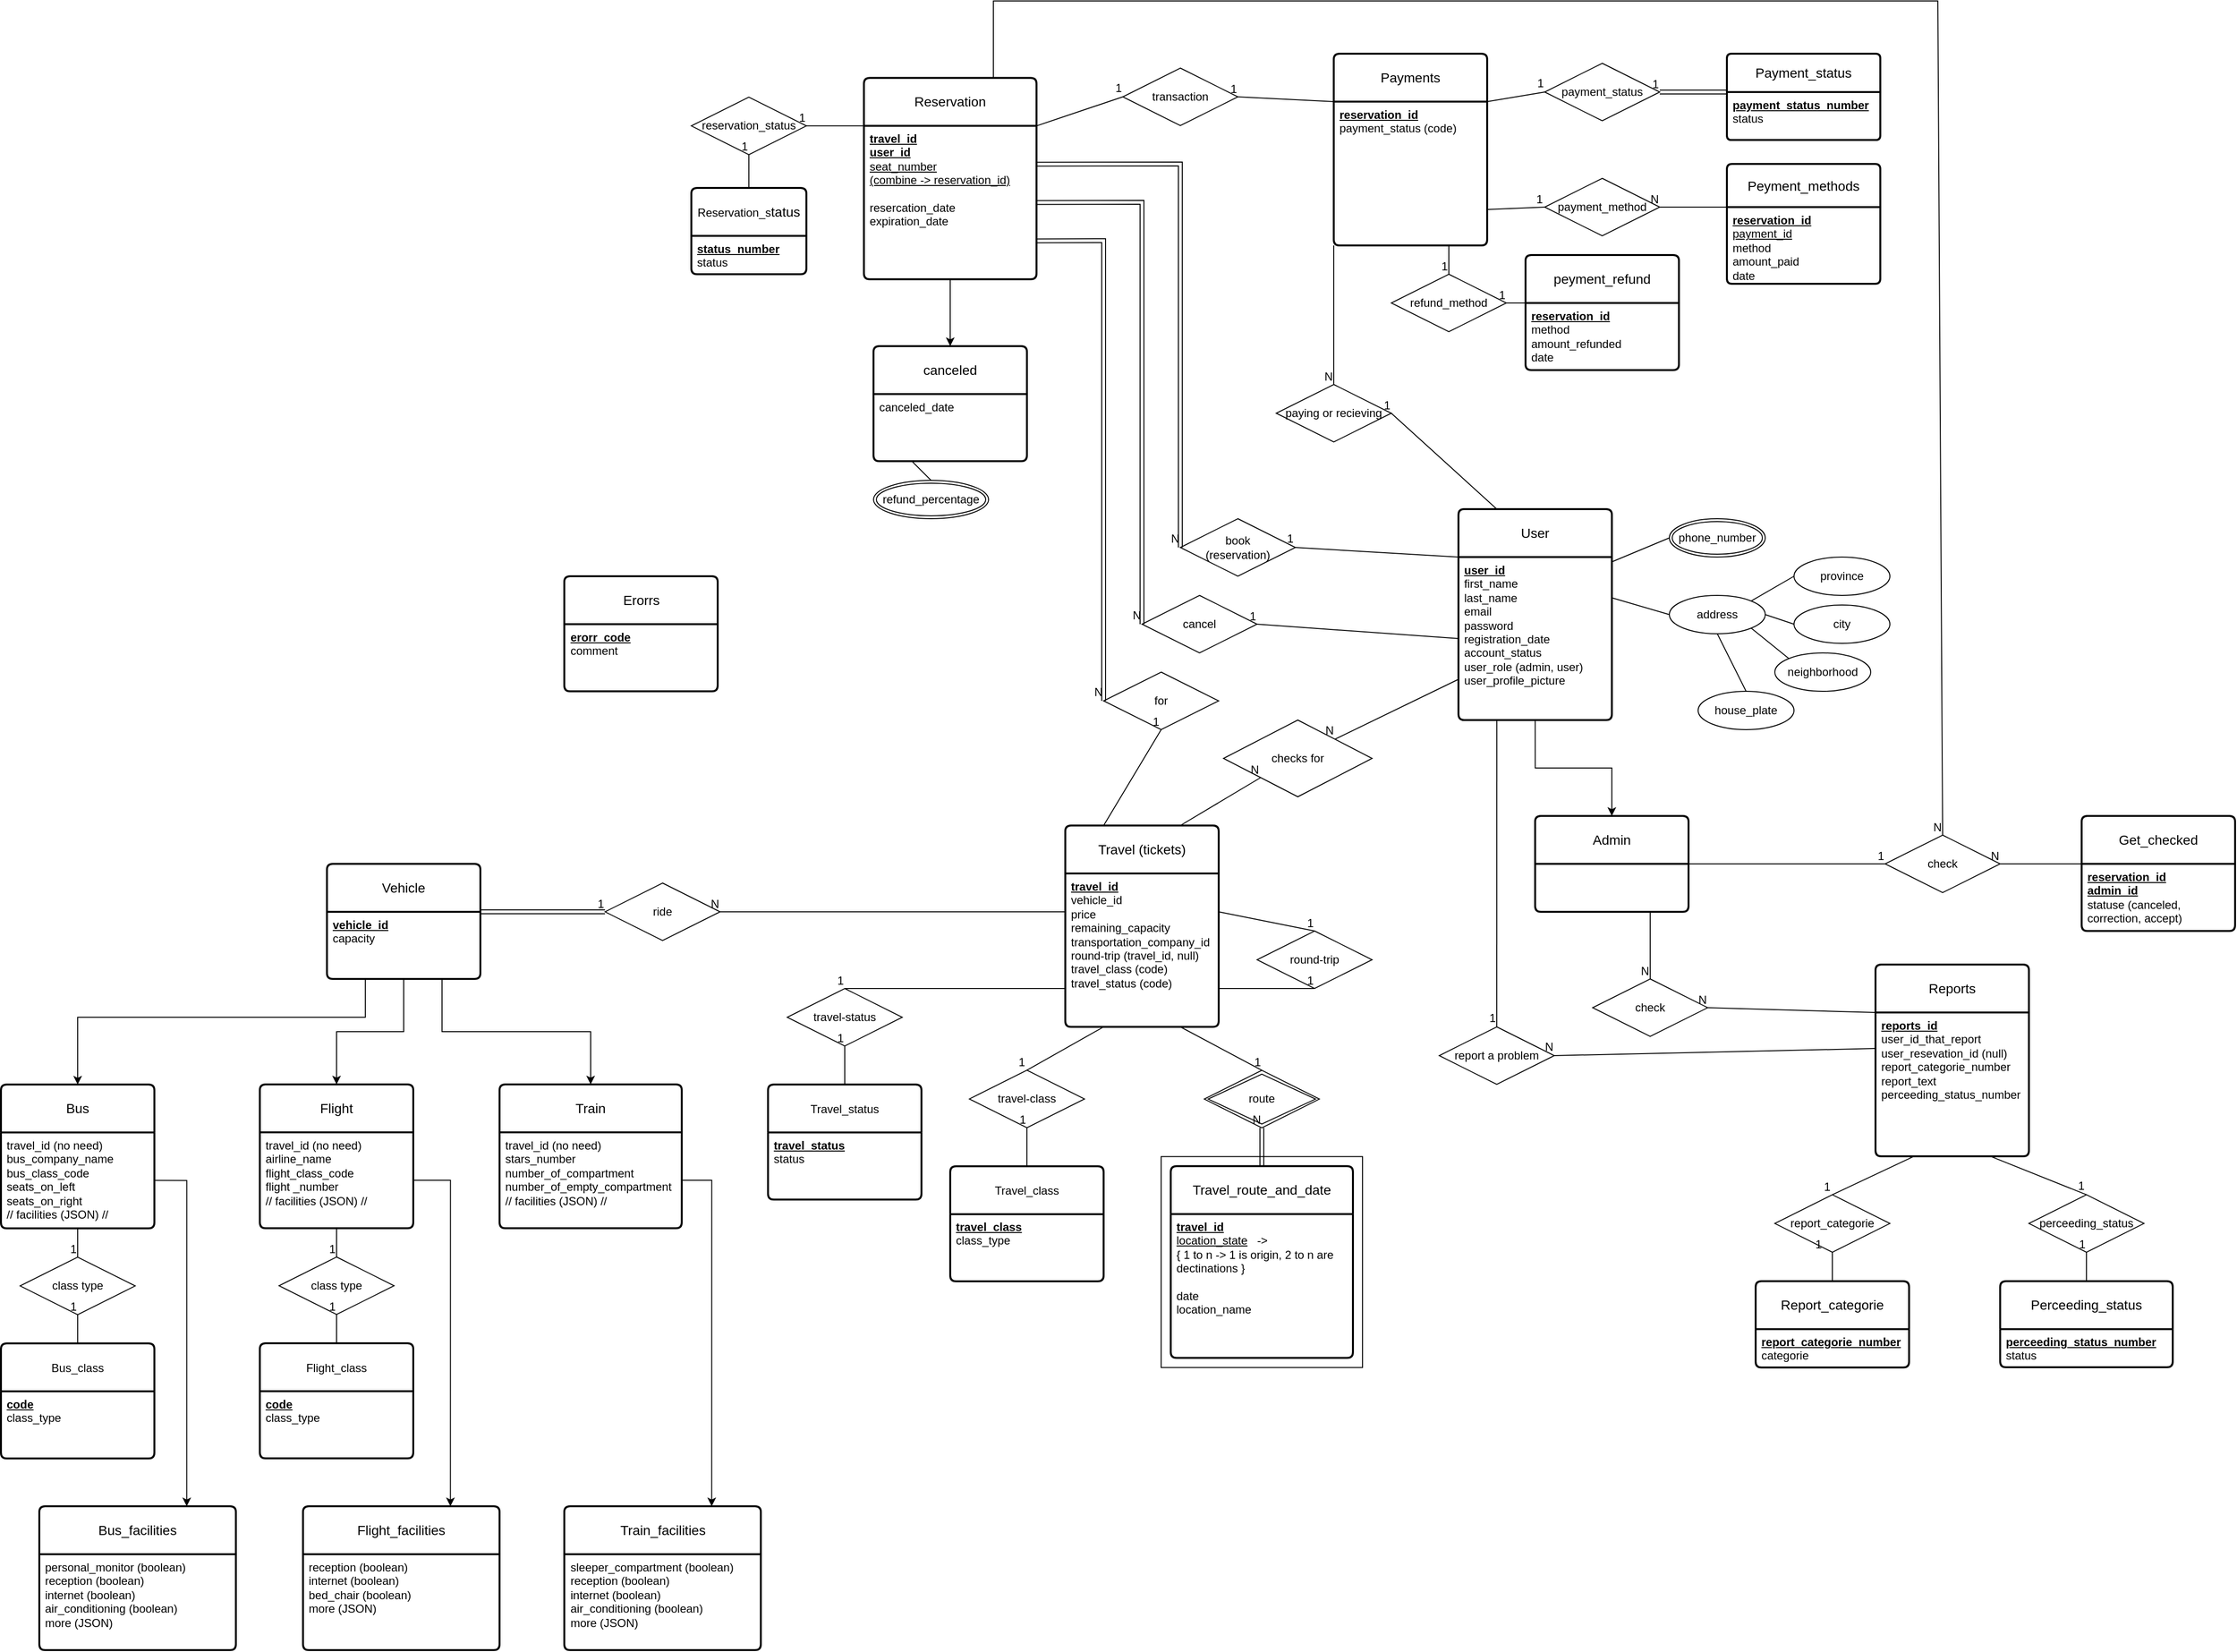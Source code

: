 <mxfile version="26.0.16">
  <diagram name="Page-1" id="peyEibmuPBrEOqCLHU_J">
    <mxGraphModel dx="3850" dy="4249" grid="1" gridSize="10" guides="1" tooltips="1" connect="1" arrows="1" fold="1" page="1" pageScale="1" pageWidth="850" pageHeight="1100" math="0" shadow="0">
      <root>
        <mxCell id="0" />
        <mxCell id="1" parent="0" />
        <mxCell id="Ko-V__wU-UTkMVfYC2i_-1" value="User" style="swimlane;childLayout=stackLayout;horizontal=1;startSize=50;horizontalStack=0;rounded=1;fontSize=14;fontStyle=0;strokeWidth=2;resizeParent=0;resizeLast=1;shadow=0;dashed=0;align=center;arcSize=4;whiteSpace=wrap;html=1;" parent="1" vertex="1">
          <mxGeometry x="850.06" y="-670" width="160" height="220" as="geometry" />
        </mxCell>
        <mxCell id="Ko-V__wU-UTkMVfYC2i_-2" value="&lt;u&gt;&lt;b&gt;user_id&lt;/b&gt;&lt;/u&gt;&lt;div&gt;first_name&amp;nbsp;&lt;/div&gt;&lt;div&gt;last_name&amp;nbsp;&lt;/div&gt;&lt;div&gt;email&lt;/div&gt;&lt;div&gt;password&lt;/div&gt;&lt;div&gt;registration_date&lt;/div&gt;&lt;div&gt;account_status&lt;/div&gt;&lt;div&gt;user_role (admin, user)&lt;/div&gt;&lt;div&gt;user_profile_picture&lt;/div&gt;" style="align=left;strokeColor=none;fillColor=none;spacingLeft=4;spacingRight=4;fontSize=12;verticalAlign=top;resizable=0;rotatable=0;part=1;html=1;whiteSpace=wrap;" parent="Ko-V__wU-UTkMVfYC2i_-1" vertex="1">
          <mxGeometry y="50" width="160" height="170" as="geometry" />
        </mxCell>
        <mxCell id="Ko-V__wU-UTkMVfYC2i_-9" value="&lt;span style=&quot;font-size: 12px; text-align: left;&quot;&gt;Travel_class&lt;/span&gt;" style="swimlane;childLayout=stackLayout;horizontal=1;startSize=50;horizontalStack=0;rounded=1;fontSize=14;fontStyle=0;strokeWidth=2;resizeParent=0;resizeLast=1;shadow=0;dashed=0;align=center;arcSize=4;whiteSpace=wrap;html=1;" parent="1" vertex="1">
          <mxGeometry x="320" y="15.36" width="160" height="120" as="geometry" />
        </mxCell>
        <mxCell id="Ko-V__wU-UTkMVfYC2i_-10" value="&lt;u&gt;&lt;b&gt;travel_class&lt;/b&gt;&lt;/u&gt;&lt;br&gt;&lt;div&gt;class_type&lt;/div&gt;" style="align=left;strokeColor=none;fillColor=none;spacingLeft=4;spacingRight=4;fontSize=12;verticalAlign=top;resizable=0;rotatable=0;part=1;html=1;whiteSpace=wrap;" parent="Ko-V__wU-UTkMVfYC2i_-9" vertex="1">
          <mxGeometry y="50" width="160" height="70" as="geometry" />
        </mxCell>
        <mxCell id="Ko-V__wU-UTkMVfYC2i_-21" value="travel-class" style="shape=rhombus;perimeter=rhombusPerimeter;whiteSpace=wrap;html=1;align=center;" parent="1" vertex="1">
          <mxGeometry x="340" y="-84.8" width="120" height="60" as="geometry" />
        </mxCell>
        <mxCell id="Ko-V__wU-UTkMVfYC2i_-22" value="" style="endArrow=none;html=1;rounded=0;entryX=0.5;entryY=0;entryDx=0;entryDy=0;exitX=0.25;exitY=1;exitDx=0;exitDy=0;" parent="1" source="vnD2Sq1QzelHkMzMxqHE-43" target="Ko-V__wU-UTkMVfYC2i_-21" edge="1">
          <mxGeometry relative="1" as="geometry">
            <mxPoint x="480" y="-100" as="sourcePoint" />
            <mxPoint x="600" y="-40" as="targetPoint" />
          </mxGeometry>
        </mxCell>
        <mxCell id="Ko-V__wU-UTkMVfYC2i_-23" value="1" style="resizable=0;html=1;whiteSpace=wrap;align=right;verticalAlign=bottom;" parent="Ko-V__wU-UTkMVfYC2i_-22" connectable="0" vertex="1">
          <mxGeometry x="1" relative="1" as="geometry" />
        </mxCell>
        <mxCell id="Ko-V__wU-UTkMVfYC2i_-24" value="" style="endArrow=none;html=1;rounded=0;exitX=0.5;exitY=0;exitDx=0;exitDy=0;entryX=0.5;entryY=1;entryDx=0;entryDy=0;" parent="1" source="Ko-V__wU-UTkMVfYC2i_-9" target="Ko-V__wU-UTkMVfYC2i_-21" edge="1">
          <mxGeometry relative="1" as="geometry">
            <mxPoint x="500" y="-34.64" as="sourcePoint" />
            <mxPoint x="660" y="-34.64" as="targetPoint" />
          </mxGeometry>
        </mxCell>
        <mxCell id="Ko-V__wU-UTkMVfYC2i_-25" value="1" style="resizable=0;html=1;whiteSpace=wrap;align=right;verticalAlign=bottom;" parent="Ko-V__wU-UTkMVfYC2i_-24" connectable="0" vertex="1">
          <mxGeometry x="1" relative="1" as="geometry" />
        </mxCell>
        <mxCell id="Ko-V__wU-UTkMVfYC2i_-37" value="reservation_status" style="shape=rhombus;perimeter=rhombusPerimeter;whiteSpace=wrap;html=1;align=center;" parent="1" vertex="1">
          <mxGeometry x="50.0" y="-1099.7" width="120" height="60" as="geometry" />
        </mxCell>
        <mxCell id="Ko-V__wU-UTkMVfYC2i_-38" value="&lt;span style=&quot;font-size: 12px;&quot;&gt;Reservation_s&lt;/span&gt;tatus" style="swimlane;childLayout=stackLayout;horizontal=1;startSize=50;horizontalStack=0;rounded=1;fontSize=14;fontStyle=0;strokeWidth=2;resizeParent=0;resizeLast=1;shadow=0;dashed=0;align=center;arcSize=4;whiteSpace=wrap;html=1;" parent="1" vertex="1">
          <mxGeometry x="50" y="-1005" width="120" height="90" as="geometry" />
        </mxCell>
        <mxCell id="Ko-V__wU-UTkMVfYC2i_-39" value="&lt;b&gt;&lt;u&gt;status_number&lt;/u&gt;&lt;/b&gt;&lt;div&gt;status&lt;/div&gt;" style="align=left;strokeColor=none;fillColor=none;spacingLeft=4;spacingRight=4;fontSize=12;verticalAlign=top;resizable=0;rotatable=0;part=1;html=1;whiteSpace=wrap;" parent="Ko-V__wU-UTkMVfYC2i_-38" vertex="1">
          <mxGeometry y="50" width="120" height="40" as="geometry" />
        </mxCell>
        <mxCell id="Ko-V__wU-UTkMVfYC2i_-40" value="" style="endArrow=none;html=1;rounded=0;exitX=0.5;exitY=0;exitDx=0;exitDy=0;entryX=0.5;entryY=1;entryDx=0;entryDy=0;" parent="1" source="Ko-V__wU-UTkMVfYC2i_-38" target="Ko-V__wU-UTkMVfYC2i_-37" edge="1">
          <mxGeometry relative="1" as="geometry">
            <mxPoint x="70.0" y="-1020.88" as="sourcePoint" />
            <mxPoint x="230.0" y="-1020.88" as="targetPoint" />
          </mxGeometry>
        </mxCell>
        <mxCell id="Ko-V__wU-UTkMVfYC2i_-41" value="1" style="resizable=0;html=1;whiteSpace=wrap;align=right;verticalAlign=bottom;" parent="Ko-V__wU-UTkMVfYC2i_-40" connectable="0" vertex="1">
          <mxGeometry x="1" relative="1" as="geometry" />
        </mxCell>
        <mxCell id="Ko-V__wU-UTkMVfYC2i_-46" value="Payments" style="swimlane;childLayout=stackLayout;horizontal=1;startSize=50;horizontalStack=0;rounded=1;fontSize=14;fontStyle=0;strokeWidth=2;resizeParent=0;resizeLast=1;shadow=0;dashed=0;align=center;arcSize=4;whiteSpace=wrap;html=1;" parent="1" vertex="1">
          <mxGeometry x="720" y="-1145" width="160" height="200" as="geometry" />
        </mxCell>
        <mxCell id="Ko-V__wU-UTkMVfYC2i_-47" value="&lt;div&gt;&lt;b&gt;&lt;u&gt;reservation_id&lt;/u&gt;&lt;/b&gt;&lt;/div&gt;&lt;div&gt;&lt;span style=&quot;background-color: transparent; color: light-dark(rgb(0, 0, 0), rgb(255, 255, 255));&quot;&gt;payment_status (code)&lt;/span&gt;&lt;/div&gt;" style="align=left;strokeColor=none;fillColor=none;spacingLeft=4;spacingRight=4;fontSize=12;verticalAlign=top;resizable=0;rotatable=0;part=1;html=1;whiteSpace=wrap;" parent="Ko-V__wU-UTkMVfYC2i_-46" vertex="1">
          <mxGeometry y="50" width="160" height="150" as="geometry" />
        </mxCell>
        <mxCell id="Ko-V__wU-UTkMVfYC2i_-50" value="payment_method" style="shape=rhombus;perimeter=rhombusPerimeter;whiteSpace=wrap;html=1;align=center;" parent="1" vertex="1">
          <mxGeometry x="940" y="-1015" width="120" height="60" as="geometry" />
        </mxCell>
        <mxCell id="Ko-V__wU-UTkMVfYC2i_-51" value="Peyment_methods" style="swimlane;childLayout=stackLayout;horizontal=1;startSize=45;horizontalStack=0;rounded=1;fontSize=14;fontStyle=0;strokeWidth=2;resizeParent=0;resizeLast=1;shadow=0;dashed=0;align=center;arcSize=4;whiteSpace=wrap;html=1;" parent="1" vertex="1">
          <mxGeometry x="1130" y="-1030" width="160" height="125" as="geometry" />
        </mxCell>
        <mxCell id="Ko-V__wU-UTkMVfYC2i_-52" value="&lt;div&gt;&lt;u&gt;&lt;b&gt;reservation_id&lt;/b&gt;&lt;/u&gt;&lt;/div&gt;&lt;div&gt;&lt;u&gt;payment_id&lt;/u&gt;&lt;/div&gt;&lt;div&gt;&lt;span style=&quot;background-color: transparent; color: light-dark(rgb(0, 0, 0), rgb(255, 255, 255));&quot;&gt;method&lt;/span&gt;&lt;/div&gt;&lt;div&gt;amount_paid&lt;/div&gt;&lt;div&gt;date&lt;/div&gt;" style="align=left;strokeColor=none;fillColor=none;spacingLeft=4;spacingRight=4;fontSize=12;verticalAlign=top;resizable=0;rotatable=0;part=1;html=1;whiteSpace=wrap;" parent="Ko-V__wU-UTkMVfYC2i_-51" vertex="1">
          <mxGeometry y="45" width="160" height="80" as="geometry" />
        </mxCell>
        <mxCell id="Ko-V__wU-UTkMVfYC2i_-66" value="payment_status" style="shape=rhombus;perimeter=rhombusPerimeter;whiteSpace=wrap;html=1;align=center;" parent="1" vertex="1">
          <mxGeometry x="940" y="-1135" width="120" height="60" as="geometry" />
        </mxCell>
        <mxCell id="Ko-V__wU-UTkMVfYC2i_-67" value="Payment_status" style="swimlane;childLayout=stackLayout;horizontal=1;startSize=40;horizontalStack=0;rounded=1;fontSize=14;fontStyle=0;strokeWidth=2;resizeParent=0;resizeLast=1;shadow=0;dashed=0;align=center;arcSize=4;whiteSpace=wrap;html=1;" parent="1" vertex="1">
          <mxGeometry x="1130" y="-1145" width="160" height="90" as="geometry" />
        </mxCell>
        <mxCell id="Ko-V__wU-UTkMVfYC2i_-68" value="&lt;div&gt;&lt;b&gt;&lt;u&gt;payment_status_number&lt;/u&gt;&lt;/b&gt;&lt;/div&gt;&lt;div&gt;status&lt;/div&gt;" style="align=left;strokeColor=none;fillColor=none;spacingLeft=4;spacingRight=4;fontSize=12;verticalAlign=top;resizable=0;rotatable=0;part=1;html=1;whiteSpace=wrap;" parent="Ko-V__wU-UTkMVfYC2i_-67" vertex="1">
          <mxGeometry y="40" width="160" height="50" as="geometry" />
        </mxCell>
        <mxCell id="Ko-V__wU-UTkMVfYC2i_-72" value="" style="endArrow=none;html=1;rounded=0;entryX=0;entryY=0.5;entryDx=0;entryDy=0;exitX=1;exitY=0;exitDx=0;exitDy=0;" parent="1" source="Ko-V__wU-UTkMVfYC2i_-47" target="Ko-V__wU-UTkMVfYC2i_-66" edge="1">
          <mxGeometry relative="1" as="geometry">
            <mxPoint x="1225" y="-1202.5" as="sourcePoint" />
            <mxPoint x="1045" y="-1115" as="targetPoint" />
          </mxGeometry>
        </mxCell>
        <mxCell id="Ko-V__wU-UTkMVfYC2i_-73" value="1" style="resizable=0;html=1;whiteSpace=wrap;align=right;verticalAlign=bottom;" parent="Ko-V__wU-UTkMVfYC2i_-72" connectable="0" vertex="1">
          <mxGeometry x="1" relative="1" as="geometry" />
        </mxCell>
        <mxCell id="Ko-V__wU-UTkMVfYC2i_-74" value="Reports" style="swimlane;childLayout=stackLayout;horizontal=1;startSize=50;horizontalStack=0;rounded=1;fontSize=14;fontStyle=0;strokeWidth=2;resizeParent=0;resizeLast=1;shadow=0;dashed=0;align=center;arcSize=4;whiteSpace=wrap;html=1;" parent="1" vertex="1">
          <mxGeometry x="1285" y="-194.94" width="160" height="200" as="geometry" />
        </mxCell>
        <mxCell id="Ko-V__wU-UTkMVfYC2i_-75" value="&lt;div&gt;&lt;u style=&quot;background-color: transparent; color: light-dark(rgb(0, 0, 0), rgb(255, 255, 255));&quot;&gt;&lt;b&gt;reports_id&lt;/b&gt;&lt;/u&gt;&lt;/div&gt;&lt;div&gt;user_id_that_report&lt;/div&gt;&lt;div&gt;user_resevation_id (null)&lt;/div&gt;&lt;div&gt;report_categorie_number&lt;/div&gt;&lt;div&gt;report_text&amp;nbsp;&lt;/div&gt;&lt;div&gt;perceeding_status_number&lt;/div&gt;" style="align=left;strokeColor=none;fillColor=none;spacingLeft=4;spacingRight=4;fontSize=12;verticalAlign=top;resizable=0;rotatable=0;part=1;html=1;whiteSpace=wrap;" parent="Ko-V__wU-UTkMVfYC2i_-74" vertex="1">
          <mxGeometry y="50" width="160" height="150" as="geometry" />
        </mxCell>
        <mxCell id="Ko-V__wU-UTkMVfYC2i_-76" value="report_categorie" style="shape=rhombus;perimeter=rhombusPerimeter;whiteSpace=wrap;html=1;align=center;" parent="1" vertex="1">
          <mxGeometry x="1180" y="45.06" width="120" height="60" as="geometry" />
        </mxCell>
        <mxCell id="Ko-V__wU-UTkMVfYC2i_-77" value="&lt;font&gt;Report_categorie&lt;/font&gt;" style="swimlane;childLayout=stackLayout;horizontal=1;startSize=50;horizontalStack=0;rounded=1;fontSize=14;fontStyle=0;strokeWidth=2;resizeParent=0;resizeLast=1;shadow=0;dashed=0;align=center;arcSize=4;whiteSpace=wrap;html=1;" parent="1" vertex="1">
          <mxGeometry x="1160" y="135.3" width="160" height="90" as="geometry" />
        </mxCell>
        <mxCell id="Ko-V__wU-UTkMVfYC2i_-78" value="&lt;div&gt;&lt;b&gt;&lt;u&gt;report_categorie_number&lt;/u&gt;&lt;/b&gt;&lt;/div&gt;&lt;div&gt;categorie&lt;/div&gt;" style="align=left;strokeColor=none;fillColor=none;spacingLeft=4;spacingRight=4;fontSize=12;verticalAlign=top;resizable=0;rotatable=0;part=1;html=1;whiteSpace=wrap;" parent="Ko-V__wU-UTkMVfYC2i_-77" vertex="1">
          <mxGeometry y="50" width="160" height="40" as="geometry" />
        </mxCell>
        <mxCell id="Ko-V__wU-UTkMVfYC2i_-79" value="" style="endArrow=none;html=1;rounded=0;exitX=0.5;exitY=0;exitDx=0;exitDy=0;entryX=0.5;entryY=1;entryDx=0;entryDy=0;" parent="1" source="Ko-V__wU-UTkMVfYC2i_-77" target="Ko-V__wU-UTkMVfYC2i_-76" edge="1">
          <mxGeometry relative="1" as="geometry">
            <mxPoint x="1265" y="124.1" as="sourcePoint" />
            <mxPoint x="1425" y="124.1" as="targetPoint" />
          </mxGeometry>
        </mxCell>
        <mxCell id="Ko-V__wU-UTkMVfYC2i_-80" value="1" style="resizable=0;html=1;whiteSpace=wrap;align=right;verticalAlign=bottom;" parent="Ko-V__wU-UTkMVfYC2i_-79" connectable="0" vertex="1">
          <mxGeometry x="1" relative="1" as="geometry">
            <mxPoint x="-10" as="offset" />
          </mxGeometry>
        </mxCell>
        <mxCell id="Ko-V__wU-UTkMVfYC2i_-82" value="" style="endArrow=none;html=1;rounded=0;entryX=0.5;entryY=0;entryDx=0;entryDy=0;exitX=0.25;exitY=1;exitDx=0;exitDy=0;" parent="1" source="Ko-V__wU-UTkMVfYC2i_-75" target="Ko-V__wU-UTkMVfYC2i_-76" edge="1">
          <mxGeometry relative="1" as="geometry">
            <mxPoint x="1235" y="-74.94" as="sourcePoint" />
            <mxPoint x="1395" y="-74.94" as="targetPoint" />
          </mxGeometry>
        </mxCell>
        <mxCell id="Ko-V__wU-UTkMVfYC2i_-83" value="1" style="resizable=0;html=1;whiteSpace=wrap;align=right;verticalAlign=bottom;" parent="Ko-V__wU-UTkMVfYC2i_-82" connectable="0" vertex="1">
          <mxGeometry x="1" relative="1" as="geometry" />
        </mxCell>
        <mxCell id="Ko-V__wU-UTkMVfYC2i_-98" value="&lt;span style=&quot;text-align: left;&quot;&gt;perceeding_status&lt;/span&gt;" style="shape=rhombus;perimeter=rhombusPerimeter;whiteSpace=wrap;html=1;align=center;" parent="1" vertex="1">
          <mxGeometry x="1445" y="45.06" width="120" height="60" as="geometry" />
        </mxCell>
        <mxCell id="Ko-V__wU-UTkMVfYC2i_-99" value="&lt;span style=&quot;text-align: left;&quot;&gt;&lt;font&gt;Perceeding_status&lt;/font&gt;&lt;/span&gt;" style="swimlane;childLayout=stackLayout;horizontal=1;startSize=50;horizontalStack=0;rounded=1;fontSize=14;fontStyle=0;strokeWidth=2;resizeParent=0;resizeLast=1;shadow=0;dashed=0;align=center;arcSize=4;whiteSpace=wrap;html=1;" parent="1" vertex="1">
          <mxGeometry x="1415" y="135.3" width="180" height="89.76" as="geometry" />
        </mxCell>
        <mxCell id="Ko-V__wU-UTkMVfYC2i_-100" value="&lt;u&gt;&lt;b&gt;perceeding_status_number&lt;/b&gt;&lt;/u&gt;&lt;div&gt;status&lt;/div&gt;" style="align=left;strokeColor=none;fillColor=none;spacingLeft=4;spacingRight=4;fontSize=12;verticalAlign=top;resizable=0;rotatable=0;part=1;html=1;whiteSpace=wrap;" parent="Ko-V__wU-UTkMVfYC2i_-99" vertex="1">
          <mxGeometry y="50" width="180" height="39.76" as="geometry" />
        </mxCell>
        <mxCell id="Ko-V__wU-UTkMVfYC2i_-101" value="" style="endArrow=none;html=1;rounded=0;entryX=0.5;entryY=0;entryDx=0;entryDy=0;exitX=0.75;exitY=1;exitDx=0;exitDy=0;" parent="1" source="Ko-V__wU-UTkMVfYC2i_-75" target="Ko-V__wU-UTkMVfYC2i_-98" edge="1">
          <mxGeometry relative="1" as="geometry">
            <mxPoint x="1245" y="45.06" as="sourcePoint" />
            <mxPoint x="1405" y="45.06" as="targetPoint" />
          </mxGeometry>
        </mxCell>
        <mxCell id="Ko-V__wU-UTkMVfYC2i_-102" value="1" style="resizable=0;html=1;whiteSpace=wrap;align=right;verticalAlign=bottom;" parent="Ko-V__wU-UTkMVfYC2i_-101" connectable="0" vertex="1">
          <mxGeometry x="1" relative="1" as="geometry" />
        </mxCell>
        <mxCell id="Ko-V__wU-UTkMVfYC2i_-103" value="" style="endArrow=none;html=1;rounded=0;entryX=0.5;entryY=1;entryDx=0;entryDy=0;exitX=0.5;exitY=0;exitDx=0;exitDy=0;" parent="1" source="Ko-V__wU-UTkMVfYC2i_-99" target="Ko-V__wU-UTkMVfYC2i_-98" edge="1">
          <mxGeometry relative="1" as="geometry">
            <mxPoint x="1455" y="115.06" as="sourcePoint" />
            <mxPoint x="1405" y="45.06" as="targetPoint" />
          </mxGeometry>
        </mxCell>
        <mxCell id="Ko-V__wU-UTkMVfYC2i_-104" value="1" style="resizable=0;html=1;whiteSpace=wrap;align=right;verticalAlign=bottom;" parent="Ko-V__wU-UTkMVfYC2i_-103" connectable="0" vertex="1">
          <mxGeometry x="1" relative="1" as="geometry" />
        </mxCell>
        <mxCell id="vnD2Sq1QzelHkMzMxqHE-1" value="phone_number" style="ellipse;shape=doubleEllipse;margin=3;whiteSpace=wrap;html=1;align=center;" parent="1" vertex="1">
          <mxGeometry x="1070" y="-660" width="100" height="40" as="geometry" />
        </mxCell>
        <mxCell id="vnD2Sq1QzelHkMzMxqHE-6" value="" style="endArrow=none;html=1;rounded=0;entryX=0;entryY=0.5;entryDx=0;entryDy=0;exitX=1;exitY=0.25;exitDx=0;exitDy=0;" parent="1" source="Ko-V__wU-UTkMVfYC2i_-1" target="vnD2Sq1QzelHkMzMxqHE-1" edge="1">
          <mxGeometry relative="1" as="geometry">
            <mxPoint x="770" y="-350" as="sourcePoint" />
            <mxPoint x="930" y="-350" as="targetPoint" />
          </mxGeometry>
        </mxCell>
        <mxCell id="vnD2Sq1QzelHkMzMxqHE-7" value="address" style="ellipse;whiteSpace=wrap;html=1;align=center;" parent="1" vertex="1">
          <mxGeometry x="1070" y="-580" width="100" height="40" as="geometry" />
        </mxCell>
        <mxCell id="vnD2Sq1QzelHkMzMxqHE-11" value="" style="endArrow=none;html=1;rounded=0;entryX=0.5;entryY=0;entryDx=0;entryDy=0;exitX=0.5;exitY=1;exitDx=0;exitDy=0;" parent="1" source="vnD2Sq1QzelHkMzMxqHE-7" target="vnD2Sq1QzelHkMzMxqHE-15" edge="1">
          <mxGeometry relative="1" as="geometry">
            <mxPoint x="770" y="-350" as="sourcePoint" />
            <mxPoint x="1145" y="-480" as="targetPoint" />
          </mxGeometry>
        </mxCell>
        <mxCell id="vnD2Sq1QzelHkMzMxqHE-12" value="" style="endArrow=none;html=1;rounded=0;entryX=0;entryY=0;entryDx=0;entryDy=0;exitX=1;exitY=1;exitDx=0;exitDy=0;" parent="1" source="vnD2Sq1QzelHkMzMxqHE-7" target="vnD2Sq1QzelHkMzMxqHE-16" edge="1">
          <mxGeometry relative="1" as="geometry">
            <mxPoint x="770" y="-350" as="sourcePoint" />
            <mxPoint x="1204.645" y="-504.142" as="targetPoint" />
          </mxGeometry>
        </mxCell>
        <mxCell id="vnD2Sq1QzelHkMzMxqHE-13" value="" style="endArrow=none;html=1;rounded=0;entryX=0;entryY=0.5;entryDx=0;entryDy=0;exitX=1;exitY=0.5;exitDx=0;exitDy=0;" parent="1" source="vnD2Sq1QzelHkMzMxqHE-7" edge="1">
          <mxGeometry relative="1" as="geometry">
            <mxPoint x="770" y="-350" as="sourcePoint" />
            <mxPoint x="1200" y="-550" as="targetPoint" />
          </mxGeometry>
        </mxCell>
        <mxCell id="vnD2Sq1QzelHkMzMxqHE-14" value="" style="endArrow=none;html=1;rounded=0;entryX=0;entryY=0.5;entryDx=0;entryDy=0;exitX=1;exitY=0.25;exitDx=0;exitDy=0;" parent="1" source="Ko-V__wU-UTkMVfYC2i_-2" target="vnD2Sq1QzelHkMzMxqHE-7" edge="1">
          <mxGeometry relative="1" as="geometry">
            <mxPoint x="770" y="-350" as="sourcePoint" />
            <mxPoint x="930" y="-350" as="targetPoint" />
          </mxGeometry>
        </mxCell>
        <mxCell id="vnD2Sq1QzelHkMzMxqHE-15" value="house_plate" style="ellipse;whiteSpace=wrap;html=1;align=center;" parent="1" vertex="1">
          <mxGeometry x="1100" y="-480" width="100" height="40" as="geometry" />
        </mxCell>
        <mxCell id="vnD2Sq1QzelHkMzMxqHE-16" value="neighborhood" style="ellipse;whiteSpace=wrap;html=1;align=center;" parent="1" vertex="1">
          <mxGeometry x="1180" y="-520" width="100" height="40" as="geometry" />
        </mxCell>
        <mxCell id="vnD2Sq1QzelHkMzMxqHE-17" value="city" style="ellipse;whiteSpace=wrap;html=1;align=center;" parent="1" vertex="1">
          <mxGeometry x="1200" y="-570" width="100" height="40" as="geometry" />
        </mxCell>
        <mxCell id="vnD2Sq1QzelHkMzMxqHE-18" value="Admin" style="swimlane;childLayout=stackLayout;horizontal=1;startSize=50;horizontalStack=0;rounded=1;fontSize=14;fontStyle=0;strokeWidth=2;resizeParent=0;resizeLast=1;shadow=0;dashed=0;align=center;arcSize=4;whiteSpace=wrap;html=1;" parent="1" vertex="1">
          <mxGeometry x="930" y="-350" width="160" height="100" as="geometry" />
        </mxCell>
        <mxCell id="vnD2Sq1QzelHkMzMxqHE-24" value="cancel" style="shape=rhombus;perimeter=rhombusPerimeter;whiteSpace=wrap;html=1;align=center;" parent="1" vertex="1">
          <mxGeometry x="520.0" y="-580" width="120" height="60" as="geometry" />
        </mxCell>
        <mxCell id="vnD2Sq1QzelHkMzMxqHE-25" value="book&lt;div&gt;(reservation)&lt;/div&gt;" style="shape=rhombus;perimeter=rhombusPerimeter;whiteSpace=wrap;html=1;align=center;" parent="1" vertex="1">
          <mxGeometry x="560.0" y="-660" width="120" height="60" as="geometry" />
        </mxCell>
        <mxCell id="vnD2Sq1QzelHkMzMxqHE-28" value="" style="endArrow=none;html=1;rounded=0;entryX=1;entryY=0.5;entryDx=0;entryDy=0;exitX=0;exitY=0.5;exitDx=0;exitDy=0;" parent="1" source="Ko-V__wU-UTkMVfYC2i_-2" target="vnD2Sq1QzelHkMzMxqHE-24" edge="1">
          <mxGeometry relative="1" as="geometry">
            <mxPoint x="700" y="-470" as="sourcePoint" />
            <mxPoint x="549.94" y="-280" as="targetPoint" />
          </mxGeometry>
        </mxCell>
        <mxCell id="vnD2Sq1QzelHkMzMxqHE-29" value="1" style="resizable=0;html=1;whiteSpace=wrap;align=right;verticalAlign=bottom;" parent="vnD2Sq1QzelHkMzMxqHE-28" connectable="0" vertex="1">
          <mxGeometry x="1" relative="1" as="geometry" />
        </mxCell>
        <mxCell id="vnD2Sq1QzelHkMzMxqHE-30" value="" style="endArrow=none;html=1;rounded=0;entryX=1;entryY=0.5;entryDx=0;entryDy=0;exitX=0;exitY=0;exitDx=0;exitDy=0;" parent="1" source="Ko-V__wU-UTkMVfYC2i_-2" target="vnD2Sq1QzelHkMzMxqHE-25" edge="1">
          <mxGeometry relative="1" as="geometry">
            <mxPoint x="740" y="-470" as="sourcePoint" />
            <mxPoint x="549.94" y="-280" as="targetPoint" />
          </mxGeometry>
        </mxCell>
        <mxCell id="vnD2Sq1QzelHkMzMxqHE-31" value="1" style="resizable=0;html=1;whiteSpace=wrap;align=right;verticalAlign=bottom;" parent="vnD2Sq1QzelHkMzMxqHE-30" connectable="0" vertex="1">
          <mxGeometry x="1" relative="1" as="geometry" />
        </mxCell>
        <mxCell id="vnD2Sq1QzelHkMzMxqHE-42" value="Travel (tickets)" style="swimlane;childLayout=stackLayout;horizontal=1;startSize=50;horizontalStack=0;rounded=1;fontSize=14;fontStyle=0;strokeWidth=2;resizeParent=0;resizeLast=1;shadow=0;dashed=0;align=center;arcSize=4;whiteSpace=wrap;html=1;" parent="1" vertex="1">
          <mxGeometry x="440" y="-340" width="160" height="210" as="geometry" />
        </mxCell>
        <mxCell id="vnD2Sq1QzelHkMzMxqHE-43" value="&lt;u&gt;&lt;b&gt;travel_id&lt;/b&gt;&lt;/u&gt;&lt;div&gt;vehicle_id&lt;/div&gt;&lt;div&gt;price&lt;/div&gt;&lt;div&gt;remaining_capacity&lt;/div&gt;&lt;div&gt;transportation_company_id&lt;/div&gt;&lt;div&gt;round-trip (travel_id, null)&lt;/div&gt;&lt;div&gt;travel_class (code)&lt;/div&gt;&lt;div&gt;travel_status (code)&lt;/div&gt;" style="align=left;strokeColor=none;fillColor=none;spacingLeft=4;spacingRight=4;fontSize=12;verticalAlign=top;resizable=0;rotatable=0;part=1;html=1;whiteSpace=wrap;" parent="vnD2Sq1QzelHkMzMxqHE-42" vertex="1">
          <mxGeometry y="50" width="160" height="160" as="geometry" />
        </mxCell>
        <mxCell id="vnD2Sq1QzelHkMzMxqHE-46" value="" style="rounded=0;whiteSpace=wrap;html=1;" parent="1" vertex="1">
          <mxGeometry x="540" y="5.3" width="210" height="220" as="geometry" />
        </mxCell>
        <mxCell id="vnD2Sq1QzelHkMzMxqHE-47" value="Travel_route_and_date" style="swimlane;childLayout=stackLayout;horizontal=1;startSize=50;horizontalStack=0;rounded=1;fontSize=14;fontStyle=0;strokeWidth=2;resizeParent=0;resizeLast=1;shadow=0;dashed=0;align=center;arcSize=4;whiteSpace=wrap;html=1;" parent="1" vertex="1">
          <mxGeometry x="550" y="15.3" width="190" height="200" as="geometry" />
        </mxCell>
        <mxCell id="vnD2Sq1QzelHkMzMxqHE-48" value="&lt;div&gt;&lt;b&gt;&lt;u&gt;travel_id&lt;/u&gt;&lt;/b&gt;&lt;/div&gt;&lt;div&gt;&lt;u style=&quot;&quot;&gt;location_state&lt;/u&gt;&amp;nbsp; &amp;nbsp;-&amp;gt;&lt;/div&gt;&lt;div&gt;{ 1 to n -&amp;gt; 1 is origin, 2 to n are dectinations }&lt;/div&gt;&lt;div&gt;&lt;br&gt;&lt;/div&gt;&lt;div&gt;date&lt;/div&gt;location_name" style="align=left;strokeColor=none;fillColor=none;spacingLeft=4;spacingRight=4;fontSize=12;verticalAlign=top;resizable=0;rotatable=0;part=1;html=1;whiteSpace=wrap;" parent="vnD2Sq1QzelHkMzMxqHE-47" vertex="1">
          <mxGeometry y="50" width="190" height="150" as="geometry" />
        </mxCell>
        <mxCell id="vnD2Sq1QzelHkMzMxqHE-49" value="route" style="shape=rhombus;double=1;perimeter=rhombusPerimeter;whiteSpace=wrap;html=1;align=center;" parent="1" vertex="1">
          <mxGeometry x="585" y="-84.7" width="120" height="60" as="geometry" />
        </mxCell>
        <mxCell id="vnD2Sq1QzelHkMzMxqHE-51" value="" style="shape=link;html=1;rounded=0;exitX=0.5;exitY=0;exitDx=0;exitDy=0;entryX=0.5;entryY=1;entryDx=0;entryDy=0;" parent="1" source="vnD2Sq1QzelHkMzMxqHE-47" target="vnD2Sq1QzelHkMzMxqHE-49" edge="1">
          <mxGeometry relative="1" as="geometry">
            <mxPoint x="720" y="-34.7" as="sourcePoint" />
            <mxPoint x="880" y="-34.7" as="targetPoint" />
          </mxGeometry>
        </mxCell>
        <mxCell id="vnD2Sq1QzelHkMzMxqHE-52" value="N" style="resizable=0;html=1;whiteSpace=wrap;align=right;verticalAlign=bottom;" parent="vnD2Sq1QzelHkMzMxqHE-51" connectable="0" vertex="1">
          <mxGeometry x="1" relative="1" as="geometry" />
        </mxCell>
        <mxCell id="vnD2Sq1QzelHkMzMxqHE-53" value="" style="endArrow=none;html=1;rounded=0;entryX=0.5;entryY=0;entryDx=0;entryDy=0;exitX=0.75;exitY=1;exitDx=0;exitDy=0;" parent="1" source="vnD2Sq1QzelHkMzMxqHE-43" target="vnD2Sq1QzelHkMzMxqHE-49" edge="1">
          <mxGeometry relative="1" as="geometry">
            <mxPoint x="490" y="-60" as="sourcePoint" />
            <mxPoint x="650" y="-60" as="targetPoint" />
          </mxGeometry>
        </mxCell>
        <mxCell id="vnD2Sq1QzelHkMzMxqHE-54" value="1" style="resizable=0;html=1;whiteSpace=wrap;align=right;verticalAlign=bottom;" parent="vnD2Sq1QzelHkMzMxqHE-53" connectable="0" vertex="1">
          <mxGeometry x="1" relative="1" as="geometry" />
        </mxCell>
        <mxCell id="vnD2Sq1QzelHkMzMxqHE-59" value="round-trip" style="shape=rhombus;perimeter=rhombusPerimeter;whiteSpace=wrap;html=1;align=center;" parent="1" vertex="1">
          <mxGeometry x="640" y="-230" width="120" height="60" as="geometry" />
        </mxCell>
        <mxCell id="vnD2Sq1QzelHkMzMxqHE-60" value="" style="endArrow=none;html=1;rounded=0;entryX=0.5;entryY=1;entryDx=0;entryDy=0;exitX=1;exitY=0.75;exitDx=0;exitDy=0;" parent="1" source="vnD2Sq1QzelHkMzMxqHE-43" target="vnD2Sq1QzelHkMzMxqHE-59" edge="1">
          <mxGeometry relative="1" as="geometry">
            <mxPoint x="439" y="-139.89" as="sourcePoint" />
            <mxPoint x="338.04" y="-180" as="targetPoint" />
          </mxGeometry>
        </mxCell>
        <mxCell id="vnD2Sq1QzelHkMzMxqHE-61" value="1" style="resizable=0;html=1;whiteSpace=wrap;align=right;verticalAlign=bottom;" parent="vnD2Sq1QzelHkMzMxqHE-60" connectable="0" vertex="1">
          <mxGeometry x="1" relative="1" as="geometry" />
        </mxCell>
        <mxCell id="vnD2Sq1QzelHkMzMxqHE-62" value="" style="endArrow=none;html=1;rounded=0;entryX=0.5;entryY=0;entryDx=0;entryDy=0;exitX=1;exitY=0.25;exitDx=0;exitDy=0;" parent="1" source="vnD2Sq1QzelHkMzMxqHE-43" target="vnD2Sq1QzelHkMzMxqHE-59" edge="1">
          <mxGeometry relative="1" as="geometry">
            <mxPoint x="440" y="-275" as="sourcePoint" />
            <mxPoint x="619" y="-50" as="targetPoint" />
          </mxGeometry>
        </mxCell>
        <mxCell id="vnD2Sq1QzelHkMzMxqHE-63" value="1" style="resizable=0;html=1;whiteSpace=wrap;align=right;verticalAlign=bottom;" parent="vnD2Sq1QzelHkMzMxqHE-62" connectable="0" vertex="1">
          <mxGeometry x="1" relative="1" as="geometry" />
        </mxCell>
        <mxCell id="vnD2Sq1QzelHkMzMxqHE-64" value="checks for" style="shape=rhombus;perimeter=rhombusPerimeter;whiteSpace=wrap;html=1;align=center;" parent="1" vertex="1">
          <mxGeometry x="605" y="-450" width="155" height="80" as="geometry" />
        </mxCell>
        <mxCell id="vnD2Sq1QzelHkMzMxqHE-67" value="" style="endArrow=none;html=1;rounded=0;entryX=0;entryY=1;entryDx=0;entryDy=0;exitX=0.75;exitY=0;exitDx=0;exitDy=0;" parent="1" source="vnD2Sq1QzelHkMzMxqHE-42" target="vnD2Sq1QzelHkMzMxqHE-64" edge="1">
          <mxGeometry relative="1" as="geometry">
            <mxPoint x="510" y="-380" as="sourcePoint" />
            <mxPoint x="510" y="-260" as="targetPoint" />
          </mxGeometry>
        </mxCell>
        <mxCell id="vnD2Sq1QzelHkMzMxqHE-68" value="N" style="resizable=0;html=1;whiteSpace=wrap;align=right;verticalAlign=bottom;" parent="vnD2Sq1QzelHkMzMxqHE-67" connectable="0" vertex="1">
          <mxGeometry x="1" relative="1" as="geometry" />
        </mxCell>
        <mxCell id="Vd9F38IC7vIXBQjvjBuD-1" value="province" style="ellipse;whiteSpace=wrap;html=1;align=center;" parent="1" vertex="1">
          <mxGeometry x="1200" y="-620" width="100" height="40" as="geometry" />
        </mxCell>
        <mxCell id="Vd9F38IC7vIXBQjvjBuD-2" value="" style="endArrow=none;html=1;rounded=0;entryX=0;entryY=0.5;entryDx=0;entryDy=0;exitX=1;exitY=0;exitDx=0;exitDy=0;" parent="1" source="vnD2Sq1QzelHkMzMxqHE-7" target="Vd9F38IC7vIXBQjvjBuD-1" edge="1">
          <mxGeometry relative="1" as="geometry">
            <mxPoint x="650" y="-420" as="sourcePoint" />
            <mxPoint x="810" y="-420" as="targetPoint" />
          </mxGeometry>
        </mxCell>
        <mxCell id="Vd9F38IC7vIXBQjvjBuD-3" value="" style="endArrow=none;html=1;rounded=0;entryX=1;entryY=0;entryDx=0;entryDy=0;exitX=0;exitY=0.75;exitDx=0;exitDy=0;" parent="1" source="Ko-V__wU-UTkMVfYC2i_-2" target="vnD2Sq1QzelHkMzMxqHE-64" edge="1">
          <mxGeometry relative="1" as="geometry">
            <mxPoint x="650" y="-220" as="sourcePoint" />
            <mxPoint x="810" y="-220" as="targetPoint" />
          </mxGeometry>
        </mxCell>
        <mxCell id="Vd9F38IC7vIXBQjvjBuD-4" value="N" style="resizable=0;html=1;whiteSpace=wrap;align=right;verticalAlign=bottom;" parent="Vd9F38IC7vIXBQjvjBuD-3" connectable="0" vertex="1">
          <mxGeometry x="1" relative="1" as="geometry" />
        </mxCell>
        <mxCell id="Vd9F38IC7vIXBQjvjBuD-11" value="&lt;span style=&quot;font-size: 12px; text-align: left;&quot;&gt;Travel_status&lt;/span&gt;" style="swimlane;childLayout=stackLayout;horizontal=1;startSize=50;horizontalStack=0;rounded=1;fontSize=14;fontStyle=0;strokeWidth=2;resizeParent=0;resizeLast=1;shadow=0;dashed=0;align=center;arcSize=4;whiteSpace=wrap;html=1;" parent="1" vertex="1">
          <mxGeometry x="130" y="-69.84" width="160" height="120" as="geometry" />
        </mxCell>
        <mxCell id="Vd9F38IC7vIXBQjvjBuD-12" value="&lt;u&gt;&lt;b&gt;travel_status&lt;/b&gt;&lt;/u&gt;&lt;br&gt;&lt;div&gt;status&lt;/div&gt;" style="align=left;strokeColor=none;fillColor=none;spacingLeft=4;spacingRight=4;fontSize=12;verticalAlign=top;resizable=0;rotatable=0;part=1;html=1;whiteSpace=wrap;" parent="Vd9F38IC7vIXBQjvjBuD-11" vertex="1">
          <mxGeometry y="50" width="160" height="70" as="geometry" />
        </mxCell>
        <mxCell id="Vd9F38IC7vIXBQjvjBuD-13" value="travel-status" style="shape=rhombus;perimeter=rhombusPerimeter;whiteSpace=wrap;html=1;align=center;" parent="1" vertex="1">
          <mxGeometry x="150" y="-170" width="120" height="60" as="geometry" />
        </mxCell>
        <mxCell id="Vd9F38IC7vIXBQjvjBuD-14" value="" style="endArrow=none;html=1;rounded=0;entryX=0.5;entryY=0;entryDx=0;entryDy=0;exitX=0;exitY=0.75;exitDx=0;exitDy=0;" parent="1" source="vnD2Sq1QzelHkMzMxqHE-43" target="Vd9F38IC7vIXBQjvjBuD-13" edge="1">
          <mxGeometry relative="1" as="geometry">
            <mxPoint x="290" y="-200" as="sourcePoint" />
            <mxPoint x="410" y="-110" as="targetPoint" />
          </mxGeometry>
        </mxCell>
        <mxCell id="Vd9F38IC7vIXBQjvjBuD-15" value="1" style="resizable=0;html=1;whiteSpace=wrap;align=right;verticalAlign=bottom;" parent="Vd9F38IC7vIXBQjvjBuD-14" connectable="0" vertex="1">
          <mxGeometry x="1" relative="1" as="geometry" />
        </mxCell>
        <mxCell id="Vd9F38IC7vIXBQjvjBuD-16" value="" style="endArrow=none;html=1;rounded=0;exitX=0.5;exitY=0;exitDx=0;exitDy=0;entryX=0.5;entryY=1;entryDx=0;entryDy=0;" parent="1" source="Vd9F38IC7vIXBQjvjBuD-11" target="Vd9F38IC7vIXBQjvjBuD-13" edge="1">
          <mxGeometry relative="1" as="geometry">
            <mxPoint x="310" y="-119.84" as="sourcePoint" />
            <mxPoint x="470" y="-119.84" as="targetPoint" />
          </mxGeometry>
        </mxCell>
        <mxCell id="Vd9F38IC7vIXBQjvjBuD-17" value="1" style="resizable=0;html=1;whiteSpace=wrap;align=right;verticalAlign=bottom;" parent="Vd9F38IC7vIXBQjvjBuD-16" connectable="0" vertex="1">
          <mxGeometry x="1" relative="1" as="geometry" />
        </mxCell>
        <mxCell id="Vd9F38IC7vIXBQjvjBuD-18" value="Vehicle" style="swimlane;childLayout=stackLayout;horizontal=1;startSize=50;horizontalStack=0;rounded=1;fontSize=14;fontStyle=0;strokeWidth=2;resizeParent=0;resizeLast=1;shadow=0;dashed=0;align=center;arcSize=4;whiteSpace=wrap;html=1;" parent="1" vertex="1">
          <mxGeometry x="-330" y="-300" width="160" height="120" as="geometry" />
        </mxCell>
        <mxCell id="Vd9F38IC7vIXBQjvjBuD-19" value="&lt;b&gt;&lt;u&gt;vehicle_id&lt;/u&gt;&lt;/b&gt;&lt;div&gt;capacity&lt;/div&gt;&lt;div&gt;&lt;br&gt;&lt;/div&gt;" style="align=left;strokeColor=none;fillColor=none;spacingLeft=4;spacingRight=4;fontSize=12;verticalAlign=top;resizable=0;rotatable=0;part=1;html=1;whiteSpace=wrap;" parent="Vd9F38IC7vIXBQjvjBuD-18" vertex="1">
          <mxGeometry y="50" width="160" height="70" as="geometry" />
        </mxCell>
        <mxCell id="Vd9F38IC7vIXBQjvjBuD-20" value="Train" style="swimlane;childLayout=stackLayout;horizontal=1;startSize=50;horizontalStack=0;rounded=1;fontSize=14;fontStyle=0;strokeWidth=2;resizeParent=0;resizeLast=1;shadow=0;dashed=0;align=center;arcSize=4;whiteSpace=wrap;html=1;" parent="1" vertex="1">
          <mxGeometry x="-150" y="-70" width="190" height="150" as="geometry" />
        </mxCell>
        <mxCell id="Vd9F38IC7vIXBQjvjBuD-21" value="travel_id (no need)&lt;div&gt;stars_number&lt;/div&gt;&lt;div&gt;number_of_compartment&lt;/div&gt;&lt;div&gt;number_of_empty_compartment&lt;/div&gt;&lt;div&gt;// facilities (JSON) //&lt;/div&gt;" style="align=left;strokeColor=none;fillColor=none;spacingLeft=4;spacingRight=4;fontSize=12;verticalAlign=top;resizable=0;rotatable=0;part=1;html=1;whiteSpace=wrap;" parent="Vd9F38IC7vIXBQjvjBuD-20" vertex="1">
          <mxGeometry y="50" width="190" height="100" as="geometry" />
        </mxCell>
        <mxCell id="Vd9F38IC7vIXBQjvjBuD-22" value="" style="edgeStyle=orthogonalEdgeStyle;rounded=0;orthogonalLoop=1;jettySize=auto;html=1;exitX=0.5;exitY=1;exitDx=0;exitDy=0;entryX=0.5;entryY=0;entryDx=0;entryDy=0;" parent="1" source="Vd9F38IC7vIXBQjvjBuD-19" target="Vd9F38IC7vIXBQjvjBuD-23" edge="1">
          <mxGeometry relative="1" as="geometry">
            <mxPoint x="-210" y="-100" as="targetPoint" />
          </mxGeometry>
        </mxCell>
        <mxCell id="Vd9F38IC7vIXBQjvjBuD-23" value="Flight" style="swimlane;childLayout=stackLayout;horizontal=1;startSize=50;horizontalStack=0;rounded=1;fontSize=14;fontStyle=0;strokeWidth=2;resizeParent=0;resizeLast=1;shadow=0;dashed=0;align=center;arcSize=4;whiteSpace=wrap;html=1;" parent="1" vertex="1">
          <mxGeometry x="-400" y="-70" width="160" height="150" as="geometry" />
        </mxCell>
        <mxCell id="Vd9F38IC7vIXBQjvjBuD-24" value="travel_id (no need)&lt;div&gt;airline_name&lt;/div&gt;&lt;div&gt;flight_class_code&lt;/div&gt;&lt;div&gt;flight _number&lt;/div&gt;&lt;div&gt;// facilities (JSON) //&lt;/div&gt;" style="align=left;strokeColor=none;fillColor=none;spacingLeft=4;spacingRight=4;fontSize=12;verticalAlign=top;resizable=0;rotatable=0;part=1;html=1;whiteSpace=wrap;" parent="Vd9F38IC7vIXBQjvjBuD-23" vertex="1">
          <mxGeometry y="50" width="160" height="100" as="geometry" />
        </mxCell>
        <mxCell id="Vd9F38IC7vIXBQjvjBuD-25" value="Bus" style="swimlane;childLayout=stackLayout;horizontal=1;startSize=50;horizontalStack=0;rounded=1;fontSize=14;fontStyle=0;strokeWidth=2;resizeParent=0;resizeLast=1;shadow=0;dashed=0;align=center;arcSize=4;whiteSpace=wrap;html=1;" parent="1" vertex="1">
          <mxGeometry x="-670" y="-69.84" width="160" height="150" as="geometry" />
        </mxCell>
        <mxCell id="Vd9F38IC7vIXBQjvjBuD-26" value="travel_id (no need)&lt;div&gt;bus_company_name&lt;/div&gt;&lt;div&gt;bus_class_code&lt;/div&gt;&lt;div&gt;seats_on_left&lt;/div&gt;&lt;div&gt;seats_on_right&lt;/div&gt;&lt;div&gt;// facilities (JSON) //&lt;/div&gt;" style="align=left;strokeColor=none;fillColor=none;spacingLeft=4;spacingRight=4;fontSize=12;verticalAlign=top;resizable=0;rotatable=0;part=1;html=1;whiteSpace=wrap;" parent="Vd9F38IC7vIXBQjvjBuD-25" vertex="1">
          <mxGeometry y="50" width="160" height="100" as="geometry" />
        </mxCell>
        <mxCell id="Vd9F38IC7vIXBQjvjBuD-27" value="&lt;span style=&quot;font-size: 12px; text-align: left;&quot;&gt;Flight_class&lt;/span&gt;" style="swimlane;childLayout=stackLayout;horizontal=1;startSize=50;horizontalStack=0;rounded=1;fontSize=14;fontStyle=0;strokeWidth=2;resizeParent=0;resizeLast=1;shadow=0;dashed=0;align=center;arcSize=4;whiteSpace=wrap;html=1;" parent="1" vertex="1">
          <mxGeometry x="-400" y="200" width="160" height="120" as="geometry" />
        </mxCell>
        <mxCell id="Vd9F38IC7vIXBQjvjBuD-28" value="&lt;b&gt;&lt;u&gt;code&lt;/u&gt;&lt;/b&gt;&lt;div&gt;class_type&lt;/div&gt;" style="align=left;strokeColor=none;fillColor=none;spacingLeft=4;spacingRight=4;fontSize=12;verticalAlign=top;resizable=0;rotatable=0;part=1;html=1;whiteSpace=wrap;" parent="Vd9F38IC7vIXBQjvjBuD-27" vertex="1">
          <mxGeometry y="50" width="160" height="70" as="geometry" />
        </mxCell>
        <mxCell id="Vd9F38IC7vIXBQjvjBuD-29" value="class type" style="shape=rhombus;perimeter=rhombusPerimeter;whiteSpace=wrap;html=1;align=center;" parent="1" vertex="1">
          <mxGeometry x="-380" y="110" width="120" height="60" as="geometry" />
        </mxCell>
        <mxCell id="Vd9F38IC7vIXBQjvjBuD-30" value="" style="endArrow=none;html=1;rounded=0;entryX=0.5;entryY=0;entryDx=0;entryDy=0;exitX=0.5;exitY=1;exitDx=0;exitDy=0;" parent="1" source="Vd9F38IC7vIXBQjvjBuD-24" target="Vd9F38IC7vIXBQjvjBuD-29" edge="1">
          <mxGeometry relative="1" as="geometry">
            <mxPoint x="-210" y="140" as="sourcePoint" />
            <mxPoint x="-70" y="210" as="targetPoint" />
          </mxGeometry>
        </mxCell>
        <mxCell id="Vd9F38IC7vIXBQjvjBuD-31" value="1" style="resizable=0;html=1;whiteSpace=wrap;align=right;verticalAlign=bottom;" parent="Vd9F38IC7vIXBQjvjBuD-30" connectable="0" vertex="1">
          <mxGeometry x="1" relative="1" as="geometry" />
        </mxCell>
        <mxCell id="Vd9F38IC7vIXBQjvjBuD-32" value="" style="endArrow=none;html=1;rounded=0;exitX=0.5;exitY=0;exitDx=0;exitDy=0;entryX=0.5;entryY=1;entryDx=0;entryDy=0;" parent="1" source="Vd9F38IC7vIXBQjvjBuD-27" target="Vd9F38IC7vIXBQjvjBuD-29" edge="1">
          <mxGeometry relative="1" as="geometry">
            <mxPoint x="-220" y="170" as="sourcePoint" />
            <mxPoint x="-60" y="170" as="targetPoint" />
          </mxGeometry>
        </mxCell>
        <mxCell id="Vd9F38IC7vIXBQjvjBuD-33" value="1" style="resizable=0;html=1;whiteSpace=wrap;align=right;verticalAlign=bottom;" parent="Vd9F38IC7vIXBQjvjBuD-32" connectable="0" vertex="1">
          <mxGeometry x="1" relative="1" as="geometry" />
        </mxCell>
        <mxCell id="Vd9F38IC7vIXBQjvjBuD-34" value="" style="edgeStyle=orthogonalEdgeStyle;rounded=0;orthogonalLoop=1;jettySize=auto;html=1;exitX=0.75;exitY=1;exitDx=0;exitDy=0;entryX=0.5;entryY=0;entryDx=0;entryDy=0;" parent="1" source="Vd9F38IC7vIXBQjvjBuD-19" target="Vd9F38IC7vIXBQjvjBuD-20" edge="1">
          <mxGeometry relative="1" as="geometry">
            <mxPoint x="-60" y="-90" as="sourcePoint" />
            <mxPoint x="-170" y="-110" as="targetPoint" />
          </mxGeometry>
        </mxCell>
        <mxCell id="Vd9F38IC7vIXBQjvjBuD-35" value="" style="edgeStyle=orthogonalEdgeStyle;rounded=0;orthogonalLoop=1;jettySize=auto;html=1;exitX=0.25;exitY=1;exitDx=0;exitDy=0;entryX=0.5;entryY=0;entryDx=0;entryDy=0;" parent="1" source="Vd9F38IC7vIXBQjvjBuD-19" target="Vd9F38IC7vIXBQjvjBuD-25" edge="1">
          <mxGeometry relative="1" as="geometry">
            <mxPoint x="-340" y="-150" as="sourcePoint" />
            <mxPoint x="-690" y="-180" as="targetPoint" />
            <Array as="points">
              <mxPoint x="-290" y="-140" />
              <mxPoint x="-590" y="-140" />
            </Array>
          </mxGeometry>
        </mxCell>
        <mxCell id="Vd9F38IC7vIXBQjvjBuD-36" value="&lt;span style=&quot;font-size: 12px; text-align: left;&quot;&gt;Bus_class&lt;/span&gt;" style="swimlane;childLayout=stackLayout;horizontal=1;startSize=50;horizontalStack=0;rounded=1;fontSize=14;fontStyle=0;strokeWidth=2;resizeParent=0;resizeLast=1;shadow=0;dashed=0;align=center;arcSize=4;whiteSpace=wrap;html=1;" parent="1" vertex="1">
          <mxGeometry x="-670" y="200.16" width="160" height="120" as="geometry" />
        </mxCell>
        <mxCell id="Vd9F38IC7vIXBQjvjBuD-37" value="&lt;b&gt;&lt;u&gt;code&lt;/u&gt;&lt;/b&gt;&lt;div&gt;class_type&lt;/div&gt;" style="align=left;strokeColor=none;fillColor=none;spacingLeft=4;spacingRight=4;fontSize=12;verticalAlign=top;resizable=0;rotatable=0;part=1;html=1;whiteSpace=wrap;" parent="Vd9F38IC7vIXBQjvjBuD-36" vertex="1">
          <mxGeometry y="50" width="160" height="70" as="geometry" />
        </mxCell>
        <mxCell id="Vd9F38IC7vIXBQjvjBuD-38" value="class type" style="shape=rhombus;perimeter=rhombusPerimeter;whiteSpace=wrap;html=1;align=center;" parent="1" vertex="1">
          <mxGeometry x="-650" y="110.16" width="120" height="60" as="geometry" />
        </mxCell>
        <mxCell id="Vd9F38IC7vIXBQjvjBuD-39" value="" style="endArrow=none;html=1;rounded=0;entryX=0.5;entryY=0;entryDx=0;entryDy=0;exitX=0.5;exitY=1;exitDx=0;exitDy=0;" parent="1" source="Vd9F38IC7vIXBQjvjBuD-26" target="Vd9F38IC7vIXBQjvjBuD-38" edge="1">
          <mxGeometry relative="1" as="geometry">
            <mxPoint x="-710" y="100.16" as="sourcePoint" />
            <mxPoint x="-340" y="210.16" as="targetPoint" />
          </mxGeometry>
        </mxCell>
        <mxCell id="Vd9F38IC7vIXBQjvjBuD-40" value="1" style="resizable=0;html=1;whiteSpace=wrap;align=right;verticalAlign=bottom;" parent="Vd9F38IC7vIXBQjvjBuD-39" connectable="0" vertex="1">
          <mxGeometry x="1" relative="1" as="geometry" />
        </mxCell>
        <mxCell id="Vd9F38IC7vIXBQjvjBuD-41" value="" style="endArrow=none;html=1;rounded=0;exitX=0.5;exitY=0;exitDx=0;exitDy=0;entryX=0.5;entryY=1;entryDx=0;entryDy=0;" parent="1" source="Vd9F38IC7vIXBQjvjBuD-36" target="Vd9F38IC7vIXBQjvjBuD-38" edge="1">
          <mxGeometry relative="1" as="geometry">
            <mxPoint x="-490" y="170.16" as="sourcePoint" />
            <mxPoint x="-330" y="170.16" as="targetPoint" />
          </mxGeometry>
        </mxCell>
        <mxCell id="Vd9F38IC7vIXBQjvjBuD-42" value="1" style="resizable=0;html=1;whiteSpace=wrap;align=right;verticalAlign=bottom;" parent="Vd9F38IC7vIXBQjvjBuD-41" connectable="0" vertex="1">
          <mxGeometry x="1" relative="1" as="geometry" />
        </mxCell>
        <mxCell id="Vd9F38IC7vIXBQjvjBuD-45" value="ride" style="shape=rhombus;perimeter=rhombusPerimeter;whiteSpace=wrap;html=1;align=center;" parent="1" vertex="1">
          <mxGeometry x="-40" y="-280" width="120" height="60" as="geometry" />
        </mxCell>
        <mxCell id="Vd9F38IC7vIXBQjvjBuD-46" value="" style="endArrow=none;html=1;rounded=0;entryX=1;entryY=0.5;entryDx=0;entryDy=0;exitX=0;exitY=0.25;exitDx=0;exitDy=0;" parent="1" source="vnD2Sq1QzelHkMzMxqHE-43" target="Vd9F38IC7vIXBQjvjBuD-45" edge="1">
          <mxGeometry relative="1" as="geometry">
            <mxPoint x="-110" y="-110" as="sourcePoint" />
            <mxPoint x="50" y="-110" as="targetPoint" />
          </mxGeometry>
        </mxCell>
        <mxCell id="Vd9F38IC7vIXBQjvjBuD-47" value="N" style="resizable=0;html=1;whiteSpace=wrap;align=right;verticalAlign=bottom;" parent="Vd9F38IC7vIXBQjvjBuD-46" connectable="0" vertex="1">
          <mxGeometry x="1" relative="1" as="geometry" />
        </mxCell>
        <mxCell id="Vd9F38IC7vIXBQjvjBuD-50" value="" style="shape=link;html=1;rounded=0;exitX=1;exitY=0;exitDx=0;exitDy=0;entryX=0;entryY=0.5;entryDx=0;entryDy=0;" parent="1" source="Vd9F38IC7vIXBQjvjBuD-19" target="Vd9F38IC7vIXBQjvjBuD-45" edge="1">
          <mxGeometry relative="1" as="geometry">
            <mxPoint y="-200" as="sourcePoint" />
            <mxPoint x="160" y="-200" as="targetPoint" />
          </mxGeometry>
        </mxCell>
        <mxCell id="Vd9F38IC7vIXBQjvjBuD-51" value="1" style="resizable=0;html=1;whiteSpace=wrap;align=right;verticalAlign=bottom;" parent="Vd9F38IC7vIXBQjvjBuD-50" connectable="0" vertex="1">
          <mxGeometry x="1" relative="1" as="geometry" />
        </mxCell>
        <mxCell id="Vd9F38IC7vIXBQjvjBuD-56" value="" style="edgeStyle=orthogonalEdgeStyle;rounded=0;orthogonalLoop=1;jettySize=auto;html=1;exitX=1;exitY=0.5;exitDx=0;exitDy=0;entryX=0.75;entryY=0;entryDx=0;entryDy=0;" parent="1" source="Vd9F38IC7vIXBQjvjBuD-21" target="Vd9F38IC7vIXBQjvjBuD-52" edge="1">
          <mxGeometry relative="1" as="geometry">
            <mxPoint x="-20" y="310" as="targetPoint" />
            <Array as="points">
              <mxPoint x="71" y="30" />
            </Array>
          </mxGeometry>
        </mxCell>
        <mxCell id="Vd9F38IC7vIXBQjvjBuD-52" value="Train_facilities" style="swimlane;childLayout=stackLayout;horizontal=1;startSize=50;horizontalStack=0;rounded=1;fontSize=14;fontStyle=0;strokeWidth=2;resizeParent=0;resizeLast=1;shadow=0;dashed=0;align=center;arcSize=4;whiteSpace=wrap;html=1;" parent="1" vertex="1">
          <mxGeometry x="-82.5" y="370" width="205" height="150" as="geometry" />
        </mxCell>
        <mxCell id="Vd9F38IC7vIXBQjvjBuD-53" value="sleeper_compartment (boolean)&lt;div&gt;reception&amp;nbsp;&lt;span style=&quot;background-color: transparent; color: light-dark(rgb(0, 0, 0), rgb(255, 255, 255));&quot;&gt;(boolean)&lt;/span&gt;&lt;/div&gt;&lt;div&gt;internet&amp;nbsp;&lt;span style=&quot;background-color: transparent; color: light-dark(rgb(0, 0, 0), rgb(255, 255, 255));&quot;&gt;(boolean)&lt;/span&gt;&lt;/div&gt;&lt;div&gt;air_conditioning (boolean)&lt;/div&gt;&lt;div&gt;more (JSON)&lt;br&gt;&lt;div&gt;&lt;br&gt;&lt;/div&gt;&lt;/div&gt;" style="align=left;strokeColor=none;fillColor=none;spacingLeft=4;spacingRight=4;fontSize=12;verticalAlign=top;resizable=0;rotatable=0;part=1;html=1;whiteSpace=wrap;" parent="Vd9F38IC7vIXBQjvjBuD-52" vertex="1">
          <mxGeometry y="50" width="205" height="100" as="geometry" />
        </mxCell>
        <mxCell id="Vd9F38IC7vIXBQjvjBuD-61" value="" style="edgeStyle=orthogonalEdgeStyle;rounded=0;orthogonalLoop=1;jettySize=auto;html=1;exitX=1;exitY=0.5;exitDx=0;exitDy=0;entryX=0.75;entryY=0;entryDx=0;entryDy=0;" parent="1" source="Vd9F38IC7vIXBQjvjBuD-24" target="Vd9F38IC7vIXBQjvjBuD-57" edge="1">
          <mxGeometry relative="1" as="geometry">
            <mxPoint x="-160" y="330" as="targetPoint" />
            <Array as="points">
              <mxPoint x="-201" y="30" />
            </Array>
          </mxGeometry>
        </mxCell>
        <mxCell id="Vd9F38IC7vIXBQjvjBuD-57" value="Flight_facilities" style="swimlane;childLayout=stackLayout;horizontal=1;startSize=50;horizontalStack=0;rounded=1;fontSize=14;fontStyle=0;strokeWidth=2;resizeParent=0;resizeLast=1;shadow=0;dashed=0;align=center;arcSize=4;whiteSpace=wrap;html=1;" parent="1" vertex="1">
          <mxGeometry x="-355" y="370" width="205" height="150" as="geometry" />
        </mxCell>
        <mxCell id="Vd9F38IC7vIXBQjvjBuD-58" value="&lt;div&gt;reception&amp;nbsp;&lt;span style=&quot;background-color: transparent; color: light-dark(rgb(0, 0, 0), rgb(255, 255, 255));&quot;&gt;(boolean)&lt;/span&gt;&lt;/div&gt;&lt;div&gt;internet&amp;nbsp;&lt;span style=&quot;background-color: transparent; color: light-dark(rgb(0, 0, 0), rgb(255, 255, 255));&quot;&gt;(boolean)&lt;/span&gt;&lt;/div&gt;&lt;div&gt;bed_chair (boolean)&lt;/div&gt;&lt;div&gt;more (JSON)&lt;br&gt;&lt;div&gt;&lt;br&gt;&lt;/div&gt;&lt;/div&gt;" style="align=left;strokeColor=none;fillColor=none;spacingLeft=4;spacingRight=4;fontSize=12;verticalAlign=top;resizable=0;rotatable=0;part=1;html=1;whiteSpace=wrap;" parent="Vd9F38IC7vIXBQjvjBuD-57" vertex="1">
          <mxGeometry y="50" width="205" height="100" as="geometry" />
        </mxCell>
        <mxCell id="Vd9F38IC7vIXBQjvjBuD-62" value="" style="edgeStyle=orthogonalEdgeStyle;rounded=0;orthogonalLoop=1;jettySize=auto;html=1;exitX=1;exitY=0.5;exitDx=0;exitDy=0;entryX=0.75;entryY=0;entryDx=0;entryDy=0;" parent="1" source="Vd9F38IC7vIXBQjvjBuD-26" target="Vd9F38IC7vIXBQjvjBuD-59" edge="1">
          <mxGeometry relative="1" as="geometry">
            <mxPoint x="-480" y="350" as="targetPoint" />
            <Array as="points">
              <mxPoint x="-476" y="30" />
            </Array>
          </mxGeometry>
        </mxCell>
        <mxCell id="Vd9F38IC7vIXBQjvjBuD-59" value="Bus_facilities" style="swimlane;childLayout=stackLayout;horizontal=1;startSize=50;horizontalStack=0;rounded=1;fontSize=14;fontStyle=0;strokeWidth=2;resizeParent=0;resizeLast=1;shadow=0;dashed=0;align=center;arcSize=4;whiteSpace=wrap;html=1;" parent="1" vertex="1">
          <mxGeometry x="-630" y="370" width="205" height="150" as="geometry" />
        </mxCell>
        <mxCell id="Vd9F38IC7vIXBQjvjBuD-60" value="personal_monitor (boolean)&lt;div&gt;reception&amp;nbsp;&lt;span style=&quot;background-color: transparent; color: light-dark(rgb(0, 0, 0), rgb(255, 255, 255));&quot;&gt;(boolean)&lt;/span&gt;&lt;/div&gt;&lt;div&gt;internet&amp;nbsp;&lt;span style=&quot;background-color: transparent; color: light-dark(rgb(0, 0, 0), rgb(255, 255, 255));&quot;&gt;(boolean)&lt;/span&gt;&lt;/div&gt;&lt;div&gt;air_conditioning (boolean)&lt;/div&gt;&lt;div&gt;more (JSON)&lt;br&gt;&lt;div&gt;&lt;br&gt;&lt;/div&gt;&lt;/div&gt;" style="align=left;strokeColor=none;fillColor=none;spacingLeft=4;spacingRight=4;fontSize=12;verticalAlign=top;resizable=0;rotatable=0;part=1;html=1;whiteSpace=wrap;" parent="Vd9F38IC7vIXBQjvjBuD-59" vertex="1">
          <mxGeometry y="50" width="205" height="100" as="geometry" />
        </mxCell>
        <mxCell id="Vd9F38IC7vIXBQjvjBuD-63" value="Reservation" style="swimlane;childLayout=stackLayout;horizontal=1;startSize=50;horizontalStack=0;rounded=1;fontSize=14;fontStyle=0;strokeWidth=2;resizeParent=0;resizeLast=1;shadow=0;dashed=0;align=center;arcSize=4;whiteSpace=wrap;html=1;" parent="1" vertex="1">
          <mxGeometry x="230" y="-1119.7" width="180" height="210" as="geometry" />
        </mxCell>
        <mxCell id="Vd9F38IC7vIXBQjvjBuD-64" value="&lt;div&gt;&lt;div&gt;&lt;b&gt;&lt;u&gt;travel_id&lt;/u&gt;&lt;/b&gt;&lt;/div&gt;&lt;div&gt;&lt;b&gt;&lt;u&gt;user_id&lt;/u&gt;&lt;/b&gt;&lt;/div&gt;&lt;div&gt;&lt;u&gt;seat_number&lt;/u&gt;&lt;/div&gt;&lt;div&gt;&lt;u&gt;(combine -&amp;gt; reservation_id)&lt;/u&gt;&lt;/div&gt;&lt;div&gt;&lt;u&gt;&lt;br&gt;&lt;/u&gt;&lt;/div&gt;&lt;div&gt;resercation_date&lt;/div&gt;&lt;/div&gt;&lt;div&gt;expiration_date&lt;/div&gt;" style="align=left;strokeColor=none;fillColor=none;spacingLeft=4;spacingRight=4;fontSize=12;verticalAlign=top;resizable=0;rotatable=0;part=1;html=1;whiteSpace=wrap;" parent="Vd9F38IC7vIXBQjvjBuD-63" vertex="1">
          <mxGeometry y="50" width="180" height="160" as="geometry" />
        </mxCell>
        <mxCell id="Vd9F38IC7vIXBQjvjBuD-99" value="for" style="shape=rhombus;perimeter=rhombusPerimeter;whiteSpace=wrap;html=1;align=center;" parent="1" vertex="1">
          <mxGeometry x="480" y="-500" width="120" height="60" as="geometry" />
        </mxCell>
        <mxCell id="Vd9F38IC7vIXBQjvjBuD-100" value="" style="endArrow=none;html=1;rounded=0;exitX=0.25;exitY=0;exitDx=0;exitDy=0;entryX=0.5;entryY=1;entryDx=0;entryDy=0;" parent="1" source="vnD2Sq1QzelHkMzMxqHE-42" target="Vd9F38IC7vIXBQjvjBuD-99" edge="1">
          <mxGeometry relative="1" as="geometry">
            <mxPoint x="220" y="-540" as="sourcePoint" />
            <mxPoint x="360" y="-390" as="targetPoint" />
          </mxGeometry>
        </mxCell>
        <mxCell id="Vd9F38IC7vIXBQjvjBuD-101" value="1" style="resizable=0;html=1;whiteSpace=wrap;align=right;verticalAlign=bottom;" parent="Vd9F38IC7vIXBQjvjBuD-100" connectable="0" vertex="1">
          <mxGeometry x="1" relative="1" as="geometry" />
        </mxCell>
        <mxCell id="Vd9F38IC7vIXBQjvjBuD-108" value="" style="shape=link;html=1;rounded=0;entryX=0;entryY=0.5;entryDx=0;entryDy=0;exitX=1;exitY=0.75;exitDx=0;exitDy=0;" parent="1" source="Vd9F38IC7vIXBQjvjBuD-64" target="Vd9F38IC7vIXBQjvjBuD-99" edge="1">
          <mxGeometry relative="1" as="geometry">
            <mxPoint x="61" y="-580" as="sourcePoint" />
            <mxPoint x="221" y="-580" as="targetPoint" />
            <Array as="points">
              <mxPoint x="480" y="-950" />
            </Array>
          </mxGeometry>
        </mxCell>
        <mxCell id="Vd9F38IC7vIXBQjvjBuD-109" value="N" style="resizable=0;html=1;whiteSpace=wrap;align=right;verticalAlign=bottom;" parent="Vd9F38IC7vIXBQjvjBuD-108" connectable="0" vertex="1">
          <mxGeometry x="1" relative="1" as="geometry" />
        </mxCell>
        <mxCell id="Vd9F38IC7vIXBQjvjBuD-110" value="" style="shape=link;html=1;rounded=0;exitX=1;exitY=0.25;exitDx=0;exitDy=0;entryX=0;entryY=0.5;entryDx=0;entryDy=0;" parent="1" source="Vd9F38IC7vIXBQjvjBuD-64" target="vnD2Sq1QzelHkMzMxqHE-25" edge="1">
          <mxGeometry relative="1" as="geometry">
            <mxPoint x="40" y="-1130" as="sourcePoint" />
            <mxPoint x="330" y="-1190" as="targetPoint" />
            <Array as="points">
              <mxPoint x="560" y="-1030" />
            </Array>
          </mxGeometry>
        </mxCell>
        <mxCell id="Vd9F38IC7vIXBQjvjBuD-111" value="N" style="resizable=0;html=1;whiteSpace=wrap;align=right;verticalAlign=bottom;" parent="Vd9F38IC7vIXBQjvjBuD-110" connectable="0" vertex="1">
          <mxGeometry x="1" relative="1" as="geometry" />
        </mxCell>
        <mxCell id="Vd9F38IC7vIXBQjvjBuD-112" value="" style="shape=link;html=1;rounded=0;exitX=1;exitY=0.5;exitDx=0;exitDy=0;entryX=0;entryY=0.5;entryDx=0;entryDy=0;" parent="1" source="Vd9F38IC7vIXBQjvjBuD-64" target="vnD2Sq1QzelHkMzMxqHE-24" edge="1">
          <mxGeometry relative="1" as="geometry">
            <mxPoint x="40" y="-1130" as="sourcePoint" />
            <mxPoint x="200" y="-1130" as="targetPoint" />
            <Array as="points">
              <mxPoint x="520" y="-990" />
            </Array>
          </mxGeometry>
        </mxCell>
        <mxCell id="Vd9F38IC7vIXBQjvjBuD-113" value="N" style="resizable=0;html=1;whiteSpace=wrap;align=right;verticalAlign=bottom;" parent="Vd9F38IC7vIXBQjvjBuD-112" connectable="0" vertex="1">
          <mxGeometry x="1" relative="1" as="geometry" />
        </mxCell>
        <mxCell id="Vd9F38IC7vIXBQjvjBuD-116" value="" style="endArrow=none;html=1;rounded=0;entryX=0;entryY=0.5;entryDx=0;entryDy=0;exitX=1;exitY=0.75;exitDx=0;exitDy=0;" parent="1" source="Ko-V__wU-UTkMVfYC2i_-47" target="Ko-V__wU-UTkMVfYC2i_-50" edge="1">
          <mxGeometry relative="1" as="geometry">
            <mxPoint x="740" y="-1125" as="sourcePoint" />
            <mxPoint x="900" y="-1125" as="targetPoint" />
          </mxGeometry>
        </mxCell>
        <mxCell id="Vd9F38IC7vIXBQjvjBuD-117" value="1" style="resizable=0;html=1;whiteSpace=wrap;align=right;verticalAlign=bottom;" parent="Vd9F38IC7vIXBQjvjBuD-116" connectable="0" vertex="1">
          <mxGeometry x="1" relative="1" as="geometry" />
        </mxCell>
        <mxCell id="Vd9F38IC7vIXBQjvjBuD-123" value="" style="endArrow=none;html=1;rounded=0;entryX=1;entryY=0.5;entryDx=0;entryDy=0;exitX=0;exitY=0;exitDx=0;exitDy=0;" parent="1" source="Ko-V__wU-UTkMVfYC2i_-52" target="Ko-V__wU-UTkMVfYC2i_-50" edge="1">
          <mxGeometry relative="1" as="geometry">
            <mxPoint x="630" y="-905" as="sourcePoint" />
            <mxPoint x="790" y="-905" as="targetPoint" />
          </mxGeometry>
        </mxCell>
        <mxCell id="Vd9F38IC7vIXBQjvjBuD-124" value="N" style="resizable=0;html=1;whiteSpace=wrap;align=right;verticalAlign=bottom;" parent="Vd9F38IC7vIXBQjvjBuD-123" connectable="0" vertex="1">
          <mxGeometry x="1" relative="1" as="geometry" />
        </mxCell>
        <mxCell id="Vd9F38IC7vIXBQjvjBuD-128" value="peyment_refund" style="swimlane;childLayout=stackLayout;horizontal=1;startSize=50;horizontalStack=0;rounded=1;fontSize=14;fontStyle=0;strokeWidth=2;resizeParent=0;resizeLast=1;shadow=0;dashed=0;align=center;arcSize=4;whiteSpace=wrap;html=1;" parent="1" vertex="1">
          <mxGeometry x="920" y="-935" width="160" height="120" as="geometry" />
        </mxCell>
        <mxCell id="Vd9F38IC7vIXBQjvjBuD-129" value="&lt;b&gt;&lt;u&gt;reservation_id&lt;/u&gt;&lt;/b&gt;&lt;div&gt;method&lt;/div&gt;&lt;div&gt;amount_refunded&lt;/div&gt;&lt;div&gt;date&lt;/div&gt;" style="align=left;strokeColor=none;fillColor=none;spacingLeft=4;spacingRight=4;fontSize=12;verticalAlign=top;resizable=0;rotatable=0;part=1;html=1;whiteSpace=wrap;" parent="Vd9F38IC7vIXBQjvjBuD-128" vertex="1">
          <mxGeometry y="50" width="160" height="70" as="geometry" />
        </mxCell>
        <mxCell id="Vd9F38IC7vIXBQjvjBuD-130" value="refund_method" style="shape=rhombus;perimeter=rhombusPerimeter;whiteSpace=wrap;html=1;align=center;" parent="1" vertex="1">
          <mxGeometry x="780" y="-915" width="120" height="60" as="geometry" />
        </mxCell>
        <mxCell id="Vd9F38IC7vIXBQjvjBuD-131" value="" style="endArrow=none;html=1;rounded=0;exitX=0.75;exitY=1;exitDx=0;exitDy=0;entryX=0.5;entryY=0;entryDx=0;entryDy=0;" parent="1" source="Ko-V__wU-UTkMVfYC2i_-47" target="Vd9F38IC7vIXBQjvjBuD-130" edge="1">
          <mxGeometry relative="1" as="geometry">
            <mxPoint x="740" y="-1055" as="sourcePoint" />
            <mxPoint x="900" y="-1055" as="targetPoint" />
          </mxGeometry>
        </mxCell>
        <mxCell id="Vd9F38IC7vIXBQjvjBuD-132" value="1" style="resizable=0;html=1;whiteSpace=wrap;align=right;verticalAlign=bottom;" parent="Vd9F38IC7vIXBQjvjBuD-131" connectable="0" vertex="1">
          <mxGeometry x="1" relative="1" as="geometry" />
        </mxCell>
        <mxCell id="Vd9F38IC7vIXBQjvjBuD-133" value="" style="endArrow=none;html=1;rounded=0;entryX=1;entryY=0.5;entryDx=0;entryDy=0;exitX=0;exitY=0;exitDx=0;exitDy=0;" parent="1" source="Vd9F38IC7vIXBQjvjBuD-129" target="Vd9F38IC7vIXBQjvjBuD-130" edge="1">
          <mxGeometry relative="1" as="geometry">
            <mxPoint x="740" y="-1055" as="sourcePoint" />
            <mxPoint x="900" y="-1055" as="targetPoint" />
          </mxGeometry>
        </mxCell>
        <mxCell id="Vd9F38IC7vIXBQjvjBuD-134" value="1" style="resizable=0;html=1;whiteSpace=wrap;align=right;verticalAlign=bottom;" parent="Vd9F38IC7vIXBQjvjBuD-133" connectable="0" vertex="1">
          <mxGeometry x="1" relative="1" as="geometry" />
        </mxCell>
        <mxCell id="Vd9F38IC7vIXBQjvjBuD-137" value="" style="shape=link;html=1;rounded=0;entryX=1;entryY=0.5;entryDx=0;entryDy=0;exitX=0;exitY=0;exitDx=0;exitDy=0;" parent="1" source="Ko-V__wU-UTkMVfYC2i_-68" target="Ko-V__wU-UTkMVfYC2i_-66" edge="1">
          <mxGeometry relative="1" as="geometry">
            <mxPoint x="740" y="-1055" as="sourcePoint" />
            <mxPoint x="900" y="-1055" as="targetPoint" />
          </mxGeometry>
        </mxCell>
        <mxCell id="Vd9F38IC7vIXBQjvjBuD-138" value="1" style="resizable=0;html=1;whiteSpace=wrap;align=right;verticalAlign=bottom;" parent="Vd9F38IC7vIXBQjvjBuD-137" connectable="0" vertex="1">
          <mxGeometry x="1" relative="1" as="geometry" />
        </mxCell>
        <mxCell id="Vd9F38IC7vIXBQjvjBuD-139" style="edgeStyle=orthogonalEdgeStyle;rounded=0;orthogonalLoop=1;jettySize=auto;html=1;exitX=0.5;exitY=1;exitDx=0;exitDy=0;entryX=0.5;entryY=0;entryDx=0;entryDy=0;" parent="1" source="Ko-V__wU-UTkMVfYC2i_-2" target="vnD2Sq1QzelHkMzMxqHE-18" edge="1">
          <mxGeometry relative="1" as="geometry" />
        </mxCell>
        <mxCell id="Vd9F38IC7vIXBQjvjBuD-140" value="report a problem" style="shape=rhombus;perimeter=rhombusPerimeter;whiteSpace=wrap;html=1;align=center;" parent="1" vertex="1">
          <mxGeometry x="830" y="-130" width="120" height="60" as="geometry" />
        </mxCell>
        <mxCell id="Vd9F38IC7vIXBQjvjBuD-141" value="" style="endArrow=none;html=1;rounded=0;entryX=1;entryY=0.5;entryDx=0;entryDy=0;exitX=0;exitY=0.25;exitDx=0;exitDy=0;" parent="1" source="Ko-V__wU-UTkMVfYC2i_-75" target="Vd9F38IC7vIXBQjvjBuD-140" edge="1">
          <mxGeometry relative="1" as="geometry">
            <mxPoint x="1030" y="-180" as="sourcePoint" />
            <mxPoint x="1190" y="-180" as="targetPoint" />
          </mxGeometry>
        </mxCell>
        <mxCell id="Vd9F38IC7vIXBQjvjBuD-142" value="N" style="resizable=0;html=1;whiteSpace=wrap;align=right;verticalAlign=bottom;" parent="Vd9F38IC7vIXBQjvjBuD-141" connectable="0" vertex="1">
          <mxGeometry x="1" relative="1" as="geometry" />
        </mxCell>
        <mxCell id="Vd9F38IC7vIXBQjvjBuD-145" value="check" style="shape=rhombus;perimeter=rhombusPerimeter;whiteSpace=wrap;html=1;align=center;" parent="1" vertex="1">
          <mxGeometry x="990" y="-180" width="120" height="60" as="geometry" />
        </mxCell>
        <mxCell id="Vd9F38IC7vIXBQjvjBuD-146" value="" style="endArrow=none;html=1;rounded=0;entryX=1;entryY=0.5;entryDx=0;entryDy=0;exitX=0;exitY=0;exitDx=0;exitDy=0;" parent="1" source="Ko-V__wU-UTkMVfYC2i_-75" target="Vd9F38IC7vIXBQjvjBuD-145" edge="1">
          <mxGeometry relative="1" as="geometry">
            <mxPoint x="1050" y="-120" as="sourcePoint" />
            <mxPoint x="1210" y="-120" as="targetPoint" />
          </mxGeometry>
        </mxCell>
        <mxCell id="Vd9F38IC7vIXBQjvjBuD-147" value="N" style="resizable=0;html=1;whiteSpace=wrap;align=right;verticalAlign=bottom;" parent="Vd9F38IC7vIXBQjvjBuD-146" connectable="0" vertex="1">
          <mxGeometry x="1" relative="1" as="geometry" />
        </mxCell>
        <mxCell id="Vd9F38IC7vIXBQjvjBuD-151" value="" style="endArrow=none;html=1;rounded=0;entryX=0.5;entryY=0;entryDx=0;entryDy=0;exitX=0.75;exitY=1;exitDx=0;exitDy=0;" parent="1" source="vnD2Sq1QzelHkMzMxqHE-18" target="Vd9F38IC7vIXBQjvjBuD-145" edge="1">
          <mxGeometry relative="1" as="geometry">
            <mxPoint x="1050" y="-120" as="sourcePoint" />
            <mxPoint x="1210" y="-120" as="targetPoint" />
          </mxGeometry>
        </mxCell>
        <mxCell id="Vd9F38IC7vIXBQjvjBuD-152" value="N" style="resizable=0;html=1;whiteSpace=wrap;align=right;verticalAlign=bottom;" parent="Vd9F38IC7vIXBQjvjBuD-151" connectable="0" vertex="1">
          <mxGeometry x="1" relative="1" as="geometry" />
        </mxCell>
        <mxCell id="Vd9F38IC7vIXBQjvjBuD-153" value="Erorrs" style="swimlane;childLayout=stackLayout;horizontal=1;startSize=50;horizontalStack=0;rounded=1;fontSize=14;fontStyle=0;strokeWidth=2;resizeParent=0;resizeLast=1;shadow=0;dashed=0;align=center;arcSize=4;whiteSpace=wrap;html=1;" parent="1" vertex="1">
          <mxGeometry x="-82.5" y="-600" width="160" height="120" as="geometry" />
        </mxCell>
        <mxCell id="Vd9F38IC7vIXBQjvjBuD-154" value="&lt;u&gt;&lt;b&gt;erorr_code&lt;/b&gt;&lt;/u&gt;&lt;div&gt;comment&lt;/div&gt;" style="align=left;strokeColor=none;fillColor=none;spacingLeft=4;spacingRight=4;fontSize=12;verticalAlign=top;resizable=0;rotatable=0;part=1;html=1;whiteSpace=wrap;" parent="Vd9F38IC7vIXBQjvjBuD-153" vertex="1">
          <mxGeometry y="50" width="160" height="70" as="geometry" />
        </mxCell>
        <mxCell id="y8UEjplJ2lWkdDmNYrxO-12" value="" style="endArrow=none;html=1;rounded=0;exitX=0.25;exitY=1;exitDx=0;exitDy=0;entryX=0.5;entryY=0;entryDx=0;entryDy=0;" edge="1" parent="1" source="Ko-V__wU-UTkMVfYC2i_-2" target="Vd9F38IC7vIXBQjvjBuD-140">
          <mxGeometry relative="1" as="geometry">
            <mxPoint x="1010" y="-470" as="sourcePoint" />
            <mxPoint x="1170" y="-470" as="targetPoint" />
          </mxGeometry>
        </mxCell>
        <mxCell id="y8UEjplJ2lWkdDmNYrxO-13" value="1" style="resizable=0;html=1;whiteSpace=wrap;align=right;verticalAlign=bottom;" connectable="0" vertex="1" parent="y8UEjplJ2lWkdDmNYrxO-12">
          <mxGeometry x="1" relative="1" as="geometry" />
        </mxCell>
        <mxCell id="y8UEjplJ2lWkdDmNYrxO-14" value="check" style="shape=rhombus;perimeter=rhombusPerimeter;whiteSpace=wrap;html=1;align=center;" vertex="1" parent="1">
          <mxGeometry x="1295" y="-330" width="120" height="60" as="geometry" />
        </mxCell>
        <mxCell id="y8UEjplJ2lWkdDmNYrxO-24" value="" style="endArrow=none;html=1;rounded=0;exitX=0.75;exitY=0;exitDx=0;exitDy=0;entryX=0.5;entryY=0;entryDx=0;entryDy=0;" edge="1" parent="1" source="Vd9F38IC7vIXBQjvjBuD-63" target="y8UEjplJ2lWkdDmNYrxO-14">
          <mxGeometry relative="1" as="geometry">
            <mxPoint x="700" y="-960" as="sourcePoint" />
            <mxPoint x="860" y="-960" as="targetPoint" />
            <Array as="points">
              <mxPoint x="365" y="-1200" />
              <mxPoint x="680" y="-1200" />
              <mxPoint x="1350" y="-1200" />
            </Array>
          </mxGeometry>
        </mxCell>
        <mxCell id="y8UEjplJ2lWkdDmNYrxO-25" value="N" style="resizable=0;html=1;whiteSpace=wrap;align=right;verticalAlign=bottom;" connectable="0" vertex="1" parent="y8UEjplJ2lWkdDmNYrxO-24">
          <mxGeometry x="1" relative="1" as="geometry" />
        </mxCell>
        <mxCell id="y8UEjplJ2lWkdDmNYrxO-29" value="paying or recieving" style="shape=rhombus;perimeter=rhombusPerimeter;whiteSpace=wrap;html=1;align=center;" vertex="1" parent="1">
          <mxGeometry x="660" y="-800" width="120" height="60" as="geometry" />
        </mxCell>
        <mxCell id="y8UEjplJ2lWkdDmNYrxO-30" value="" style="endArrow=none;html=1;rounded=0;exitX=0.25;exitY=0;exitDx=0;exitDy=0;entryX=1;entryY=0.5;entryDx=0;entryDy=0;" edge="1" parent="1" source="Ko-V__wU-UTkMVfYC2i_-1" target="y8UEjplJ2lWkdDmNYrxO-29">
          <mxGeometry relative="1" as="geometry">
            <mxPoint x="740" y="-910" as="sourcePoint" />
            <mxPoint x="900" y="-910" as="targetPoint" />
          </mxGeometry>
        </mxCell>
        <mxCell id="y8UEjplJ2lWkdDmNYrxO-31" value="1" style="resizable=0;html=1;whiteSpace=wrap;align=right;verticalAlign=bottom;" connectable="0" vertex="1" parent="y8UEjplJ2lWkdDmNYrxO-30">
          <mxGeometry x="1" relative="1" as="geometry" />
        </mxCell>
        <mxCell id="y8UEjplJ2lWkdDmNYrxO-41" value="" style="endArrow=none;html=1;rounded=0;entryX=0.5;entryY=0;entryDx=0;entryDy=0;exitX=0;exitY=1;exitDx=0;exitDy=0;" edge="1" parent="1" source="Ko-V__wU-UTkMVfYC2i_-47" target="y8UEjplJ2lWkdDmNYrxO-29">
          <mxGeometry relative="1" as="geometry">
            <mxPoint x="470" y="-870" as="sourcePoint" />
            <mxPoint x="630" y="-870" as="targetPoint" />
          </mxGeometry>
        </mxCell>
        <mxCell id="y8UEjplJ2lWkdDmNYrxO-42" value="N" style="resizable=0;html=1;whiteSpace=wrap;align=right;verticalAlign=bottom;" connectable="0" vertex="1" parent="y8UEjplJ2lWkdDmNYrxO-41">
          <mxGeometry x="1" relative="1" as="geometry" />
        </mxCell>
        <mxCell id="y8UEjplJ2lWkdDmNYrxO-45" value="" style="endArrow=none;html=1;rounded=0;entryX=1;entryY=0.5;entryDx=0;entryDy=0;exitX=0;exitY=0;exitDx=0;exitDy=0;" edge="1" parent="1" source="Vd9F38IC7vIXBQjvjBuD-64" target="Ko-V__wU-UTkMVfYC2i_-37">
          <mxGeometry relative="1" as="geometry">
            <mxPoint x="390" y="-890" as="sourcePoint" />
            <mxPoint x="550" y="-890" as="targetPoint" />
          </mxGeometry>
        </mxCell>
        <mxCell id="y8UEjplJ2lWkdDmNYrxO-46" value="1" style="resizable=0;html=1;whiteSpace=wrap;align=right;verticalAlign=bottom;" connectable="0" vertex="1" parent="y8UEjplJ2lWkdDmNYrxO-45">
          <mxGeometry x="1" relative="1" as="geometry" />
        </mxCell>
        <mxCell id="y8UEjplJ2lWkdDmNYrxO-47" value="transaction" style="shape=rhombus;perimeter=rhombusPerimeter;whiteSpace=wrap;html=1;align=center;" vertex="1" parent="1">
          <mxGeometry x="500" y="-1130" width="120" height="60" as="geometry" />
        </mxCell>
        <mxCell id="y8UEjplJ2lWkdDmNYrxO-48" value="" style="endArrow=none;html=1;rounded=0;exitX=1;exitY=0;exitDx=0;exitDy=0;entryX=0;entryY=0.5;entryDx=0;entryDy=0;" edge="1" parent="1" source="Vd9F38IC7vIXBQjvjBuD-64" target="y8UEjplJ2lWkdDmNYrxO-47">
          <mxGeometry relative="1" as="geometry">
            <mxPoint x="630" y="-900" as="sourcePoint" />
            <mxPoint x="790" y="-900" as="targetPoint" />
          </mxGeometry>
        </mxCell>
        <mxCell id="y8UEjplJ2lWkdDmNYrxO-49" value="1" style="resizable=0;html=1;whiteSpace=wrap;align=right;verticalAlign=bottom;" connectable="0" vertex="1" parent="y8UEjplJ2lWkdDmNYrxO-48">
          <mxGeometry x="1" relative="1" as="geometry" />
        </mxCell>
        <mxCell id="y8UEjplJ2lWkdDmNYrxO-50" value="" style="endArrow=none;html=1;rounded=0;entryX=1;entryY=0.5;entryDx=0;entryDy=0;exitX=0;exitY=0;exitDx=0;exitDy=0;" edge="1" parent="1" source="Ko-V__wU-UTkMVfYC2i_-47" target="y8UEjplJ2lWkdDmNYrxO-47">
          <mxGeometry relative="1" as="geometry">
            <mxPoint x="630" y="-900" as="sourcePoint" />
            <mxPoint x="790" y="-900" as="targetPoint" />
          </mxGeometry>
        </mxCell>
        <mxCell id="y8UEjplJ2lWkdDmNYrxO-51" value="1" style="resizable=0;html=1;whiteSpace=wrap;align=right;verticalAlign=bottom;" connectable="0" vertex="1" parent="y8UEjplJ2lWkdDmNYrxO-50">
          <mxGeometry x="1" relative="1" as="geometry" />
        </mxCell>
        <mxCell id="y8UEjplJ2lWkdDmNYrxO-52" value="Get_checked" style="swimlane;childLayout=stackLayout;horizontal=1;startSize=50;horizontalStack=0;rounded=1;fontSize=14;fontStyle=0;strokeWidth=2;resizeParent=0;resizeLast=1;shadow=0;dashed=0;align=center;arcSize=4;whiteSpace=wrap;html=1;" vertex="1" parent="1">
          <mxGeometry x="1500" y="-350" width="160" height="120" as="geometry" />
        </mxCell>
        <mxCell id="y8UEjplJ2lWkdDmNYrxO-53" value="&lt;u&gt;&lt;b&gt;reservation_id&lt;/b&gt;&lt;/u&gt;&lt;div&gt;&lt;b&gt;&lt;u&gt;admin_id&lt;br&gt;&lt;/u&gt;&lt;/b&gt;&lt;div&gt;statuse (canceled, correction, accept)&lt;/div&gt;&lt;/div&gt;" style="align=left;strokeColor=none;fillColor=none;spacingLeft=4;spacingRight=4;fontSize=12;verticalAlign=top;resizable=0;rotatable=0;part=1;html=1;whiteSpace=wrap;" vertex="1" parent="y8UEjplJ2lWkdDmNYrxO-52">
          <mxGeometry y="50" width="160" height="70" as="geometry" />
        </mxCell>
        <mxCell id="y8UEjplJ2lWkdDmNYrxO-58" value="" style="endArrow=none;html=1;rounded=0;entryX=0;entryY=0.5;entryDx=0;entryDy=0;exitX=1;exitY=0.5;exitDx=0;exitDy=0;" edge="1" parent="1" source="vnD2Sq1QzelHkMzMxqHE-18" target="y8UEjplJ2lWkdDmNYrxO-14">
          <mxGeometry relative="1" as="geometry">
            <mxPoint x="1120" y="-300" as="sourcePoint" />
            <mxPoint x="1280" y="-300" as="targetPoint" />
          </mxGeometry>
        </mxCell>
        <mxCell id="y8UEjplJ2lWkdDmNYrxO-59" value="1" style="resizable=0;html=1;whiteSpace=wrap;align=right;verticalAlign=bottom;" connectable="0" vertex="1" parent="y8UEjplJ2lWkdDmNYrxO-58">
          <mxGeometry x="1" relative="1" as="geometry" />
        </mxCell>
        <mxCell id="y8UEjplJ2lWkdDmNYrxO-60" value="" style="endArrow=none;html=1;rounded=0;entryX=1;entryY=0.5;entryDx=0;entryDy=0;exitX=0;exitY=0;exitDx=0;exitDy=0;" edge="1" parent="1" source="y8UEjplJ2lWkdDmNYrxO-53" target="y8UEjplJ2lWkdDmNYrxO-14">
          <mxGeometry relative="1" as="geometry">
            <mxPoint x="1090" y="-400" as="sourcePoint" />
            <mxPoint x="1250" y="-400" as="targetPoint" />
          </mxGeometry>
        </mxCell>
        <mxCell id="y8UEjplJ2lWkdDmNYrxO-61" value="N" style="resizable=0;html=1;whiteSpace=wrap;align=right;verticalAlign=bottom;" connectable="0" vertex="1" parent="y8UEjplJ2lWkdDmNYrxO-60">
          <mxGeometry x="1" relative="1" as="geometry" />
        </mxCell>
        <mxCell id="y8UEjplJ2lWkdDmNYrxO-62" value="canceled" style="swimlane;childLayout=stackLayout;horizontal=1;startSize=50;horizontalStack=0;rounded=1;fontSize=14;fontStyle=0;strokeWidth=2;resizeParent=0;resizeLast=1;shadow=0;dashed=0;align=center;arcSize=4;whiteSpace=wrap;html=1;" vertex="1" parent="1">
          <mxGeometry x="240" y="-840" width="160" height="120" as="geometry" />
        </mxCell>
        <mxCell id="y8UEjplJ2lWkdDmNYrxO-63" value="&lt;div&gt;canceled_date&lt;/div&gt;&lt;div&gt;&lt;br&gt;&lt;/div&gt;" style="align=left;strokeColor=none;fillColor=none;spacingLeft=4;spacingRight=4;fontSize=12;verticalAlign=top;resizable=0;rotatable=0;part=1;html=1;whiteSpace=wrap;" vertex="1" parent="y8UEjplJ2lWkdDmNYrxO-62">
          <mxGeometry y="50" width="160" height="70" as="geometry" />
        </mxCell>
        <mxCell id="y8UEjplJ2lWkdDmNYrxO-64" value="" style="edgeStyle=orthogonalEdgeStyle;rounded=0;orthogonalLoop=1;jettySize=auto;html=1;entryX=0.5;entryY=0;entryDx=0;entryDy=0;" edge="1" parent="1" source="Vd9F38IC7vIXBQjvjBuD-64" target="y8UEjplJ2lWkdDmNYrxO-62">
          <mxGeometry relative="1" as="geometry" />
        </mxCell>
        <mxCell id="y8UEjplJ2lWkdDmNYrxO-66" value="refund_percentage" style="ellipse;shape=doubleEllipse;margin=3;whiteSpace=wrap;html=1;align=center;" vertex="1" parent="1">
          <mxGeometry x="240" y="-700" width="120" height="40" as="geometry" />
        </mxCell>
        <mxCell id="y8UEjplJ2lWkdDmNYrxO-67" value="" style="endArrow=none;html=1;rounded=0;exitX=0.25;exitY=1;exitDx=0;exitDy=0;entryX=0.5;entryY=0;entryDx=0;entryDy=0;" edge="1" parent="1" source="y8UEjplJ2lWkdDmNYrxO-63" target="y8UEjplJ2lWkdDmNYrxO-66">
          <mxGeometry relative="1" as="geometry">
            <mxPoint x="600" y="-820" as="sourcePoint" />
            <mxPoint x="760" y="-820" as="targetPoint" />
          </mxGeometry>
        </mxCell>
      </root>
    </mxGraphModel>
  </diagram>
</mxfile>
